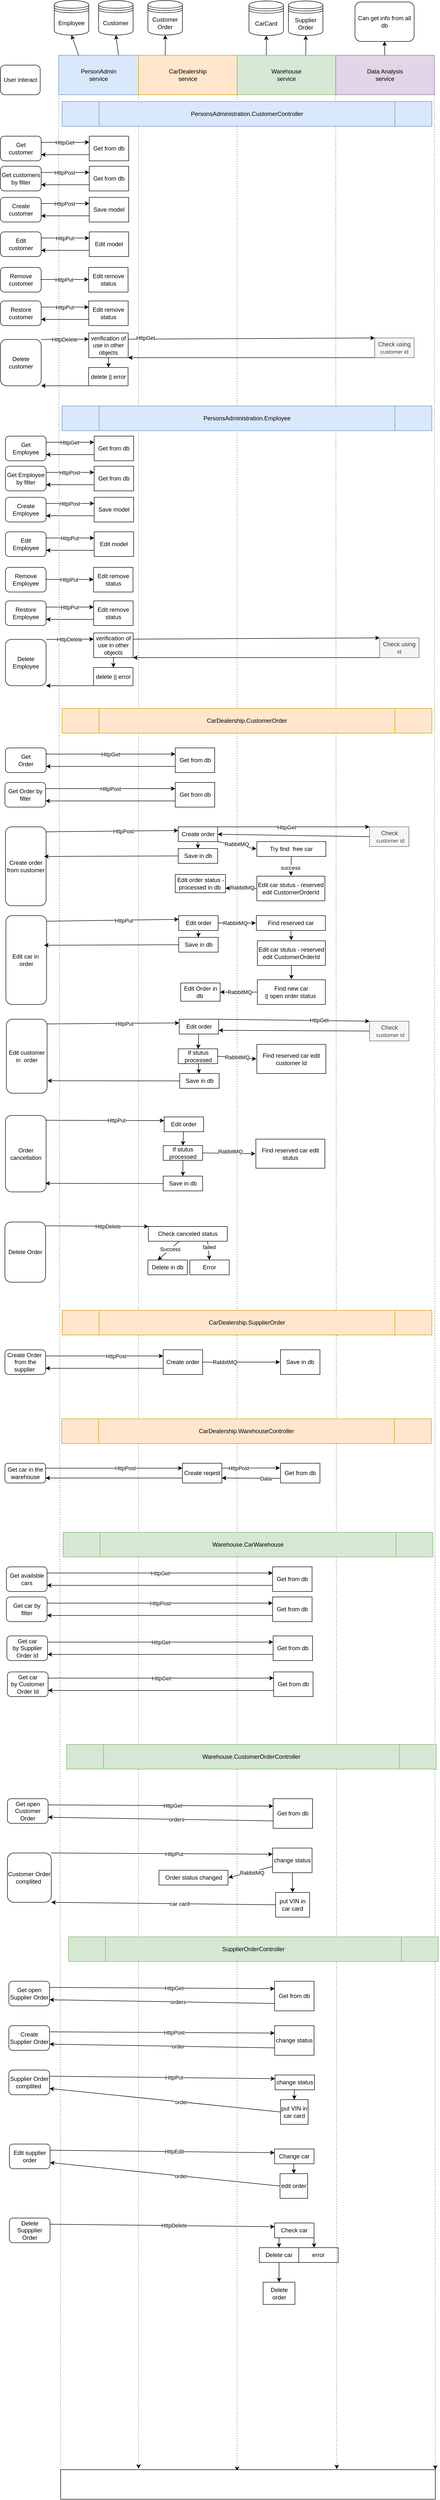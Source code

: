 <mxfile version="24.1.0" type="device">
  <diagram id="prtHgNgQTEPvFCAcTncT" name="Page-1">
    <mxGraphModel dx="1050" dy="621" grid="1" gridSize="10" guides="1" tooltips="1" connect="1" arrows="1" fold="1" page="1" pageScale="1" pageWidth="1169" pageHeight="827" background="none" math="0" shadow="0">
      <root>
        <mxCell id="0" />
        <mxCell id="1" parent="0" />
        <mxCell id="W9NlvztL43jSlYvni0Cj-11" style="rounded=0;orthogonalLoop=1;jettySize=auto;html=1;exitX=0.25;exitY=0;exitDx=0;exitDy=0;entryX=0.5;entryY=1;entryDx=0;entryDy=0;" parent="1" source="W9NlvztL43jSlYvni0Cj-1" target="W9NlvztL43jSlYvni0Cj-6" edge="1">
          <mxGeometry relative="1" as="geometry" />
        </mxCell>
        <mxCell id="W9NlvztL43jSlYvni0Cj-324" style="rounded=0;orthogonalLoop=1;jettySize=auto;html=1;exitX=1;exitY=1;exitDx=0;exitDy=0;dashed=1;dashPattern=1 4;entryX=0.208;entryY=-0.033;entryDx=0;entryDy=0;entryPerimeter=0;" parent="1" source="W9NlvztL43jSlYvni0Cj-1" target="W9NlvztL43jSlYvni0Cj-320" edge="1">
          <mxGeometry relative="1" as="geometry">
            <mxPoint x="380" y="5880" as="targetPoint" />
          </mxGeometry>
        </mxCell>
        <mxCell id="W9NlvztL43jSlYvni0Cj-325" style="rounded=0;orthogonalLoop=1;jettySize=auto;html=1;exitX=0.75;exitY=0;exitDx=0;exitDy=0;entryX=0.5;entryY=1;entryDx=0;entryDy=0;" parent="1" source="W9NlvztL43jSlYvni0Cj-1" target="W9NlvztL43jSlYvni0Cj-7" edge="1">
          <mxGeometry relative="1" as="geometry" />
        </mxCell>
        <mxCell id="W9NlvztL43jSlYvni0Cj-1" value="PersonAdmin &lt;br&gt;service" style="rounded=0;whiteSpace=wrap;html=1;movable=1;resizable=1;rotatable=1;deletable=1;editable=1;locked=0;connectable=1;fillColor=#dae8fc;strokeColor=#6c8ebf;" parent="1" vertex="1">
          <mxGeometry x="198" y="116" width="162" height="80" as="geometry" />
        </mxCell>
        <mxCell id="W9NlvztL43jSlYvni0Cj-13" style="edgeStyle=orthogonalEdgeStyle;rounded=0;orthogonalLoop=1;jettySize=auto;html=1;exitX=0.25;exitY=0;exitDx=0;exitDy=0;entryX=0.5;entryY=1;entryDx=0;entryDy=0;" parent="1" target="W9NlvztL43jSlYvni0Cj-8" edge="1">
          <mxGeometry relative="1" as="geometry">
            <mxPoint x="619" y="116" as="sourcePoint" />
          </mxGeometry>
        </mxCell>
        <mxCell id="W9NlvztL43jSlYvni0Cj-14" style="edgeStyle=orthogonalEdgeStyle;rounded=0;orthogonalLoop=1;jettySize=auto;html=1;entryX=0.5;entryY=1;entryDx=0;entryDy=0;exitX=0.75;exitY=0;exitDx=0;exitDy=0;" parent="1" target="W9NlvztL43jSlYvni0Cj-9" edge="1">
          <mxGeometry relative="1" as="geometry">
            <mxPoint x="699" y="116" as="sourcePoint" />
          </mxGeometry>
        </mxCell>
        <mxCell id="W9NlvztL43jSlYvni0Cj-3" value="CarDealership&lt;br&gt;service" style="rounded=0;whiteSpace=wrap;html=1;fillColor=#ffe6cc;strokeColor=#d79b00;" parent="1" vertex="1">
          <mxGeometry x="360" y="116" width="200" height="80" as="geometry" />
        </mxCell>
        <mxCell id="W9NlvztL43jSlYvni0Cj-15" style="edgeStyle=orthogonalEdgeStyle;rounded=0;orthogonalLoop=1;jettySize=auto;html=1;exitX=0.25;exitY=0;exitDx=0;exitDy=0;entryX=0.5;entryY=1;entryDx=0;entryDy=0;" parent="1" target="W9NlvztL43jSlYvni0Cj-10" edge="1">
          <mxGeometry relative="1" as="geometry">
            <mxPoint x="414" y="116" as="sourcePoint" />
          </mxGeometry>
        </mxCell>
        <mxCell id="W9NlvztL43jSlYvni0Cj-330" style="rounded=0;orthogonalLoop=1;jettySize=auto;html=1;exitX=0;exitY=1;exitDx=0;exitDy=0;dashed=1;dashPattern=1 4;entryX=0.471;entryY=0.043;entryDx=0;entryDy=0;entryPerimeter=0;" parent="1" source="W9NlvztL43jSlYvni0Cj-4" target="W9NlvztL43jSlYvni0Cj-320" edge="1">
          <mxGeometry relative="1" as="geometry">
            <mxPoint x="560" y="5820" as="targetPoint" />
          </mxGeometry>
        </mxCell>
        <mxCell id="W9NlvztL43jSlYvni0Cj-4" value="Warehouse&lt;br&gt;service" style="rounded=0;whiteSpace=wrap;html=1;fillColor=#d5e8d4;strokeColor=#82b366;" parent="1" vertex="1">
          <mxGeometry x="560" y="116" width="200" height="80" as="geometry" />
        </mxCell>
        <mxCell id="W9NlvztL43jSlYvni0Cj-6" value="Employee" style="shape=datastore;whiteSpace=wrap;html=1;movable=1;resizable=1;rotatable=1;deletable=1;editable=1;locked=0;connectable=1;" parent="1" vertex="1">
          <mxGeometry x="189" y="5" width="70" height="70" as="geometry" />
        </mxCell>
        <mxCell id="W9NlvztL43jSlYvni0Cj-7" value="Customer" style="shape=datastore;whiteSpace=wrap;html=1;movable=1;resizable=1;rotatable=1;deletable=1;editable=1;locked=0;connectable=1;" parent="1" vertex="1">
          <mxGeometry x="279" y="5" width="70" height="70" as="geometry" />
        </mxCell>
        <mxCell id="W9NlvztL43jSlYvni0Cj-8" value="CarCard" style="shape=datastore;whiteSpace=wrap;html=1;movable=1;resizable=1;rotatable=1;deletable=1;editable=1;locked=0;connectable=1;" parent="1" vertex="1">
          <mxGeometry x="584" y="6" width="70" height="70" as="geometry" />
        </mxCell>
        <mxCell id="W9NlvztL43jSlYvni0Cj-9" value="Supplier&lt;br&gt;Order" style="shape=datastore;whiteSpace=wrap;html=1;movable=1;resizable=1;rotatable=1;deletable=1;editable=1;locked=0;connectable=1;" parent="1" vertex="1">
          <mxGeometry x="664" y="6" width="70" height="70" as="geometry" />
        </mxCell>
        <mxCell id="W9NlvztL43jSlYvni0Cj-10" value="Customer Order" style="shape=datastore;whiteSpace=wrap;html=1;movable=1;resizable=1;rotatable=1;deletable=1;editable=1;locked=0;connectable=1;" parent="1" vertex="1">
          <mxGeometry x="379" y="5" width="70" height="70" as="geometry" />
        </mxCell>
        <mxCell id="W9NlvztL43jSlYvni0Cj-19" value="User interact" style="rounded=1;whiteSpace=wrap;html=1;" parent="1" vertex="1">
          <mxGeometry x="80" y="136" width="80.5" height="60" as="geometry" />
        </mxCell>
        <mxCell id="W9NlvztL43jSlYvni0Cj-24" value="Get car in the warehouse" style="whiteSpace=wrap;html=1;rounded=1;" parent="1" vertex="1">
          <mxGeometry x="89" y="2970" width="82.5" height="40" as="geometry" />
        </mxCell>
        <mxCell id="W9NlvztL43jSlYvni0Cj-33" value="" style="endArrow=classic;html=1;rounded=0;exitX=1;exitY=0.25;exitDx=0;exitDy=0;entryX=0;entryY=0.25;entryDx=0;entryDy=0;" parent="1" source="W9NlvztL43jSlYvni0Cj-24" target="W9NlvztL43jSlYvni0Cj-43" edge="1">
          <mxGeometry width="50" height="50" relative="1" as="geometry">
            <mxPoint x="178" y="3070" as="sourcePoint" />
            <mxPoint x="448" y="2980" as="targetPoint" />
          </mxGeometry>
        </mxCell>
        <mxCell id="W9NlvztL43jSlYvni0Cj-60" value="HttpPost" style="edgeLabel;html=1;align=center;verticalAlign=middle;resizable=0;points=[];" parent="W9NlvztL43jSlYvni0Cj-33" vertex="1" connectable="0">
          <mxGeometry x="0.013" y="-1" relative="1" as="geometry">
            <mxPoint x="21" y="-1" as="offset" />
          </mxGeometry>
        </mxCell>
        <mxCell id="W9NlvztL43jSlYvni0Cj-43" value="Create reqest" style="text;html=1;strokeColor=default;fillColor=none;align=center;verticalAlign=middle;whiteSpace=wrap;rounded=0;" parent="1" vertex="1">
          <mxGeometry x="449" y="2970" width="80" height="40" as="geometry" />
        </mxCell>
        <mxCell id="W9NlvztL43jSlYvni0Cj-46" value="" style="endArrow=classic;html=1;rounded=0;entryX=0;entryY=0.25;entryDx=0;entryDy=0;exitX=1;exitY=0.25;exitDx=0;exitDy=0;" parent="1" source="W9NlvztL43jSlYvni0Cj-43" target="W9NlvztL43jSlYvni0Cj-47" edge="1">
          <mxGeometry width="50" height="50" relative="1" as="geometry">
            <mxPoint x="698" y="3019.58" as="sourcePoint" />
            <mxPoint x="508" y="3031.33" as="targetPoint" />
          </mxGeometry>
        </mxCell>
        <mxCell id="W9NlvztL43jSlYvni0Cj-53" value="HttpPost" style="edgeLabel;html=1;align=center;verticalAlign=middle;resizable=0;points=[];" parent="W9NlvztL43jSlYvni0Cj-46" vertex="1" connectable="0">
          <mxGeometry x="-0.425" y="-1" relative="1" as="geometry">
            <mxPoint y="-1" as="offset" />
          </mxGeometry>
        </mxCell>
        <mxCell id="W9NlvztL43jSlYvni0Cj-47" value="Get from db" style="text;html=1;strokeColor=default;fillColor=none;align=center;verticalAlign=middle;whiteSpace=wrap;rounded=0;perimeterSpacing=1;" parent="1" vertex="1">
          <mxGeometry x="648" y="2970" width="80" height="40" as="geometry" />
        </mxCell>
        <mxCell id="W9NlvztL43jSlYvni0Cj-57" value="" style="endArrow=classic;html=1;rounded=0;exitX=0;exitY=0.75;exitDx=0;exitDy=0;entryX=1;entryY=0.75;entryDx=0;entryDy=0;" parent="1" source="W9NlvztL43jSlYvni0Cj-47" target="W9NlvztL43jSlYvni0Cj-43" edge="1">
          <mxGeometry width="50" height="50" relative="1" as="geometry">
            <mxPoint x="648.0" y="3010" as="sourcePoint" />
            <mxPoint x="617" y="3059.58" as="targetPoint" />
          </mxGeometry>
        </mxCell>
        <mxCell id="W9NlvztL43jSlYvni0Cj-59" value="Data" style="edgeLabel;html=1;align=center;verticalAlign=middle;resizable=0;points=[];" parent="W9NlvztL43jSlYvni0Cj-57" vertex="1" connectable="0">
          <mxGeometry x="-0.098" relative="1" as="geometry">
            <mxPoint x="24" as="offset" />
          </mxGeometry>
        </mxCell>
        <mxCell id="W9NlvztL43jSlYvni0Cj-89" value="" style="endArrow=classic;html=1;rounded=0;entryX=1;entryY=0.75;entryDx=0;entryDy=0;exitX=0;exitY=0.75;exitDx=0;exitDy=0;" parent="1" source="W9NlvztL43jSlYvni0Cj-43" target="W9NlvztL43jSlYvni0Cj-24" edge="1">
          <mxGeometry width="50" height="50" relative="1" as="geometry">
            <mxPoint x="448" y="3000" as="sourcePoint" />
            <mxPoint x="228" y="3050" as="targetPoint" />
          </mxGeometry>
        </mxCell>
        <mxCell id="W9NlvztL43jSlYvni0Cj-104" value="Create customer" style="whiteSpace=wrap;html=1;rounded=1;" parent="1" vertex="1">
          <mxGeometry x="80" y="404" width="82.5" height="50" as="geometry" />
        </mxCell>
        <mxCell id="W9NlvztL43jSlYvni0Cj-105" value="" style="endArrow=classic;html=1;rounded=0;exitX=1;exitY=0.25;exitDx=0;exitDy=0;entryX=0;entryY=0.25;entryDx=0;entryDy=0;" parent="1" source="W9NlvztL43jSlYvni0Cj-104" target="W9NlvztL43jSlYvni0Cj-107" edge="1">
          <mxGeometry width="50" height="50" relative="1" as="geometry">
            <mxPoint x="171.5" y="494" as="sourcePoint" />
            <mxPoint x="441.5" y="404" as="targetPoint" />
          </mxGeometry>
        </mxCell>
        <mxCell id="W9NlvztL43jSlYvni0Cj-106" value="HttpPost" style="edgeLabel;html=1;align=center;verticalAlign=middle;resizable=0;points=[];" parent="W9NlvztL43jSlYvni0Cj-105" vertex="1" connectable="0">
          <mxGeometry x="0.013" y="-1" relative="1" as="geometry">
            <mxPoint x="-2" y="-1" as="offset" />
          </mxGeometry>
        </mxCell>
        <mxCell id="W9NlvztL43jSlYvni0Cj-107" value="Save model" style="text;html=1;strokeColor=default;fillColor=none;align=center;verticalAlign=middle;whiteSpace=wrap;rounded=0;" parent="1" vertex="1">
          <mxGeometry x="260" y="404" width="80" height="50" as="geometry" />
        </mxCell>
        <mxCell id="W9NlvztL43jSlYvni0Cj-111" value="" style="endArrow=classic;html=1;rounded=0;entryX=1;entryY=0.75;entryDx=0;entryDy=0;exitX=0;exitY=0.75;exitDx=0;exitDy=0;" parent="1" source="W9NlvztL43jSlYvni0Cj-107" target="W9NlvztL43jSlYvni0Cj-104" edge="1">
          <mxGeometry width="50" height="50" relative="1" as="geometry">
            <mxPoint x="441.5" y="424" as="sourcePoint" />
            <mxPoint x="221.5" y="474" as="targetPoint" />
          </mxGeometry>
        </mxCell>
        <mxCell id="W9NlvztL43jSlYvni0Cj-129" value="Edit &lt;br&gt;customer" style="whiteSpace=wrap;html=1;rounded=1;" parent="1" vertex="1">
          <mxGeometry x="80" y="474" width="82.5" height="50" as="geometry" />
        </mxCell>
        <mxCell id="W9NlvztL43jSlYvni0Cj-130" value="" style="endArrow=classic;html=1;rounded=0;exitX=1;exitY=0.25;exitDx=0;exitDy=0;entryX=0;entryY=0.25;entryDx=0;entryDy=0;" parent="1" source="W9NlvztL43jSlYvni0Cj-129" target="W9NlvztL43jSlYvni0Cj-132" edge="1">
          <mxGeometry width="50" height="50" relative="1" as="geometry">
            <mxPoint x="171.5" y="564" as="sourcePoint" />
            <mxPoint x="441.5" y="474" as="targetPoint" />
          </mxGeometry>
        </mxCell>
        <mxCell id="W9NlvztL43jSlYvni0Cj-131" value="HttpPut" style="edgeLabel;html=1;align=center;verticalAlign=middle;resizable=0;points=[];" parent="W9NlvztL43jSlYvni0Cj-130" vertex="1" connectable="0">
          <mxGeometry x="0.013" y="-1" relative="1" as="geometry">
            <mxPoint x="-2" y="-1" as="offset" />
          </mxGeometry>
        </mxCell>
        <mxCell id="W9NlvztL43jSlYvni0Cj-132" value="Edit model" style="text;html=1;strokeColor=default;fillColor=none;align=center;verticalAlign=middle;whiteSpace=wrap;rounded=0;" parent="1" vertex="1">
          <mxGeometry x="260" y="474" width="80" height="50" as="geometry" />
        </mxCell>
        <mxCell id="W9NlvztL43jSlYvni0Cj-133" value="" style="endArrow=classic;html=1;rounded=0;entryX=1;entryY=0.75;entryDx=0;entryDy=0;exitX=0;exitY=0.75;exitDx=0;exitDy=0;" parent="1" source="W9NlvztL43jSlYvni0Cj-132" target="W9NlvztL43jSlYvni0Cj-129" edge="1">
          <mxGeometry width="50" height="50" relative="1" as="geometry">
            <mxPoint x="441.5" y="494" as="sourcePoint" />
            <mxPoint x="221.5" y="544" as="targetPoint" />
          </mxGeometry>
        </mxCell>
        <mxCell id="W9NlvztL43jSlYvni0Cj-134" value="Remove&lt;br&gt;customer" style="whiteSpace=wrap;html=1;rounded=1;" parent="1" vertex="1">
          <mxGeometry x="80" y="546" width="82.5" height="50" as="geometry" />
        </mxCell>
        <mxCell id="W9NlvztL43jSlYvni0Cj-135" value="" style="endArrow=classic;html=1;rounded=0;exitX=1;exitY=0.25;exitDx=0;exitDy=0;entryX=0;entryY=0.25;entryDx=0;entryDy=0;" parent="1" edge="1">
          <mxGeometry width="50" height="50" relative="1" as="geometry">
            <mxPoint x="161.25" y="570.5" as="sourcePoint" />
            <mxPoint x="258.75" y="570.5" as="targetPoint" />
          </mxGeometry>
        </mxCell>
        <mxCell id="W9NlvztL43jSlYvni0Cj-136" value="HttpPut" style="edgeLabel;html=1;align=center;verticalAlign=middle;resizable=0;points=[];" parent="W9NlvztL43jSlYvni0Cj-135" vertex="1" connectable="0">
          <mxGeometry x="0.013" y="-1" relative="1" as="geometry">
            <mxPoint x="-2" y="-1" as="offset" />
          </mxGeometry>
        </mxCell>
        <mxCell id="W9NlvztL43jSlYvni0Cj-137" value="Edit remove status" style="text;html=1;strokeColor=default;fillColor=none;align=center;verticalAlign=middle;whiteSpace=wrap;rounded=0;" parent="1" vertex="1">
          <mxGeometry x="258.75" y="546" width="80" height="50" as="geometry" />
        </mxCell>
        <mxCell id="W9NlvztL43jSlYvni0Cj-139" value="Restore&lt;br&gt;customer" style="whiteSpace=wrap;html=1;rounded=1;" parent="1" vertex="1">
          <mxGeometry x="80" y="614" width="82.5" height="50" as="geometry" />
        </mxCell>
        <mxCell id="W9NlvztL43jSlYvni0Cj-140" value="" style="endArrow=classic;html=1;rounded=0;exitX=1;exitY=0.25;exitDx=0;exitDy=0;entryX=0;entryY=0.25;entryDx=0;entryDy=0;" parent="1" source="W9NlvztL43jSlYvni0Cj-139" target="W9NlvztL43jSlYvni0Cj-142" edge="1">
          <mxGeometry width="50" height="50" relative="1" as="geometry">
            <mxPoint x="171.5" y="704" as="sourcePoint" />
            <mxPoint x="441.5" y="614" as="targetPoint" />
          </mxGeometry>
        </mxCell>
        <mxCell id="W9NlvztL43jSlYvni0Cj-141" value="HttpPut" style="edgeLabel;html=1;align=center;verticalAlign=middle;resizable=0;points=[];" parent="W9NlvztL43jSlYvni0Cj-140" vertex="1" connectable="0">
          <mxGeometry x="0.013" y="-1" relative="1" as="geometry">
            <mxPoint x="-2" y="-1" as="offset" />
          </mxGeometry>
        </mxCell>
        <mxCell id="W9NlvztL43jSlYvni0Cj-142" value="Edit remove status" style="text;html=1;strokeColor=default;fillColor=none;align=center;verticalAlign=middle;whiteSpace=wrap;rounded=0;" parent="1" vertex="1">
          <mxGeometry x="259" y="614" width="80" height="50" as="geometry" />
        </mxCell>
        <mxCell id="W9NlvztL43jSlYvni0Cj-143" value="" style="endArrow=classic;html=1;rounded=0;entryX=1;entryY=0.75;entryDx=0;entryDy=0;exitX=0;exitY=0.75;exitDx=0;exitDy=0;" parent="1" source="W9NlvztL43jSlYvni0Cj-142" target="W9NlvztL43jSlYvni0Cj-139" edge="1">
          <mxGeometry width="50" height="50" relative="1" as="geometry">
            <mxPoint x="441.5" y="634" as="sourcePoint" />
            <mxPoint x="221.5" y="684" as="targetPoint" />
          </mxGeometry>
        </mxCell>
        <mxCell id="W9NlvztL43jSlYvni0Cj-148" value="Delete&lt;br&gt;customer" style="whiteSpace=wrap;html=1;rounded=1;" parent="1" vertex="1">
          <mxGeometry x="80" y="692" width="82.5" height="94" as="geometry" />
        </mxCell>
        <mxCell id="W9NlvztL43jSlYvni0Cj-149" value="" style="endArrow=classic;html=1;rounded=0;entryX=0;entryY=0.25;entryDx=0;entryDy=0;exitX=1;exitY=0;exitDx=0;exitDy=0;" parent="1" source="W9NlvztL43jSlYvni0Cj-148" target="W9NlvztL43jSlYvni0Cj-151" edge="1">
          <mxGeometry width="50" height="50" relative="1" as="geometry">
            <mxPoint x="171.5" y="769" as="sourcePoint" />
            <mxPoint x="441.5" y="679" as="targetPoint" />
          </mxGeometry>
        </mxCell>
        <mxCell id="W9NlvztL43jSlYvni0Cj-150" value="HttpDelete" style="edgeLabel;html=1;align=center;verticalAlign=middle;resizable=0;points=[];" parent="W9NlvztL43jSlYvni0Cj-149" vertex="1" connectable="0">
          <mxGeometry x="0.013" y="-1" relative="1" as="geometry">
            <mxPoint x="-2" y="-1" as="offset" />
          </mxGeometry>
        </mxCell>
        <mxCell id="W9NlvztL43jSlYvni0Cj-154" style="rounded=0;orthogonalLoop=1;jettySize=auto;html=1;exitX=1;exitY=0.25;exitDx=0;exitDy=0;entryX=0;entryY=0;entryDx=0;entryDy=0;" parent="1" source="W9NlvztL43jSlYvni0Cj-151" target="W9NlvztL43jSlYvni0Cj-153" edge="1">
          <mxGeometry relative="1" as="geometry" />
        </mxCell>
        <mxCell id="W9NlvztL43jSlYvni0Cj-155" value="HttpGet" style="edgeLabel;html=1;align=center;verticalAlign=middle;resizable=0;points=[];" parent="W9NlvztL43jSlYvni0Cj-154" vertex="1" connectable="0">
          <mxGeometry x="0.031" y="1" relative="1" as="geometry">
            <mxPoint x="-223" as="offset" />
          </mxGeometry>
        </mxCell>
        <mxCell id="W9NlvztL43jSlYvni0Cj-186" style="edgeStyle=orthogonalEdgeStyle;rounded=0;orthogonalLoop=1;jettySize=auto;html=1;exitX=0.5;exitY=1;exitDx=0;exitDy=0;" parent="1" source="W9NlvztL43jSlYvni0Cj-151" target="W9NlvztL43jSlYvni0Cj-177" edge="1">
          <mxGeometry relative="1" as="geometry" />
        </mxCell>
        <mxCell id="W9NlvztL43jSlYvni0Cj-151" value="verification of use in other objects" style="text;html=1;strokeColor=default;fillColor=none;align=center;verticalAlign=middle;whiteSpace=wrap;rounded=0;" parent="1" vertex="1">
          <mxGeometry x="259" y="679" width="80" height="50" as="geometry" />
        </mxCell>
        <mxCell id="W9NlvztL43jSlYvni0Cj-176" style="rounded=0;orthogonalLoop=1;jettySize=auto;html=1;exitX=0;exitY=1;exitDx=0;exitDy=0;entryX=1;entryY=1;entryDx=0;entryDy=0;" parent="1" source="W9NlvztL43jSlYvni0Cj-153" target="W9NlvztL43jSlYvni0Cj-151" edge="1">
          <mxGeometry relative="1" as="geometry">
            <mxPoint x="340" y="769" as="targetPoint" />
          </mxGeometry>
        </mxCell>
        <mxCell id="W9NlvztL43jSlYvni0Cj-153" value="Check using&lt;br style=&quot;border-color: var(--border-color); font-size: 11px;&quot;&gt;&lt;span style=&quot;font-size: 11px; background-color: rgb(255, 255, 255);&quot;&gt;customer id&lt;/span&gt;" style="text;html=1;strokeColor=#666666;fillColor=#f5f5f5;align=center;verticalAlign=middle;whiteSpace=wrap;rounded=0;fontColor=#333333;" parent="1" vertex="1">
          <mxGeometry x="839" y="689" width="80" height="40" as="geometry" />
        </mxCell>
        <mxCell id="W9NlvztL43jSlYvni0Cj-158" style="rounded=0;orthogonalLoop=1;jettySize=auto;html=1;entryX=0.5;entryY=1;entryDx=0;entryDy=0;" parent="1" source="W9NlvztL43jSlYvni0Cj-157" target="W9NlvztL43jSlYvni0Cj-162" edge="1">
          <mxGeometry relative="1" as="geometry">
            <mxPoint x="859" y="76" as="targetPoint" />
          </mxGeometry>
        </mxCell>
        <mxCell id="W9NlvztL43jSlYvni0Cj-328" style="rounded=0;orthogonalLoop=1;jettySize=auto;html=1;exitX=0;exitY=1;exitDx=0;exitDy=0;dashed=1;dashPattern=1 4;entryX=0.737;entryY=-0.017;entryDx=0;entryDy=0;entryPerimeter=0;" parent="1" source="W9NlvztL43jSlYvni0Cj-157" target="W9NlvztL43jSlYvni0Cj-320" edge="1">
          <mxGeometry relative="1" as="geometry">
            <mxPoint x="760" y="5800" as="targetPoint" />
          </mxGeometry>
        </mxCell>
        <mxCell id="W9NlvztL43jSlYvni0Cj-329" style="rounded=0;orthogonalLoop=1;jettySize=auto;html=1;exitX=1;exitY=1;exitDx=0;exitDy=0;entryX=1;entryY=0;entryDx=0;entryDy=0;dashed=1;dashPattern=1 4;" parent="1" source="W9NlvztL43jSlYvni0Cj-157" target="W9NlvztL43jSlYvni0Cj-320" edge="1">
          <mxGeometry relative="1" as="geometry" />
        </mxCell>
        <mxCell id="W9NlvztL43jSlYvni0Cj-157" value="Data Analysis&lt;br&gt;service" style="rounded=0;whiteSpace=wrap;html=1;fillColor=#e1d5e7;strokeColor=#9673a6;" parent="1" vertex="1">
          <mxGeometry x="760" y="116" width="200" height="80" as="geometry" />
        </mxCell>
        <mxCell id="W9NlvztL43jSlYvni0Cj-162" value="Can get info from all db" style="rounded=1;whiteSpace=wrap;html=1;" parent="1" vertex="1">
          <mxGeometry x="799" y="8" width="120" height="80" as="geometry" />
        </mxCell>
        <mxCell id="W9NlvztL43jSlYvni0Cj-179" style="rounded=0;orthogonalLoop=1;jettySize=auto;html=1;exitX=0;exitY=1;exitDx=0;exitDy=0;entryX=1;entryY=1;entryDx=0;entryDy=0;" parent="1" source="W9NlvztL43jSlYvni0Cj-177" target="W9NlvztL43jSlYvni0Cj-148" edge="1">
          <mxGeometry relative="1" as="geometry" />
        </mxCell>
        <mxCell id="W9NlvztL43jSlYvni0Cj-177" value="delete || error" style="text;html=1;strokeColor=default;fillColor=none;align=center;verticalAlign=middle;whiteSpace=wrap;rounded=0;" parent="1" vertex="1">
          <mxGeometry x="258.75" y="749" width="80" height="37" as="geometry" />
        </mxCell>
        <mxCell id="W9NlvztL43jSlYvni0Cj-180" value="Get &lt;br&gt;customer" style="whiteSpace=wrap;html=1;rounded=1;" parent="1" vertex="1">
          <mxGeometry x="80" y="280" width="82.5" height="50" as="geometry" />
        </mxCell>
        <mxCell id="W9NlvztL43jSlYvni0Cj-181" value="" style="endArrow=classic;html=1;rounded=0;exitX=1;exitY=0.25;exitDx=0;exitDy=0;entryX=0;entryY=0.25;entryDx=0;entryDy=0;" parent="1" source="W9NlvztL43jSlYvni0Cj-180" target="W9NlvztL43jSlYvni0Cj-183" edge="1">
          <mxGeometry width="50" height="50" relative="1" as="geometry">
            <mxPoint x="171.5" y="370" as="sourcePoint" />
            <mxPoint x="441.5" y="280" as="targetPoint" />
          </mxGeometry>
        </mxCell>
        <mxCell id="W9NlvztL43jSlYvni0Cj-182" value="HttpGet" style="edgeLabel;html=1;align=center;verticalAlign=middle;resizable=0;points=[];" parent="W9NlvztL43jSlYvni0Cj-181" vertex="1" connectable="0">
          <mxGeometry x="0.013" y="-1" relative="1" as="geometry">
            <mxPoint x="-2" y="-1" as="offset" />
          </mxGeometry>
        </mxCell>
        <mxCell id="W9NlvztL43jSlYvni0Cj-183" value="Get from db" style="text;html=1;strokeColor=default;fillColor=none;align=center;verticalAlign=middle;whiteSpace=wrap;rounded=0;" parent="1" vertex="1">
          <mxGeometry x="260" y="280" width="80" height="50" as="geometry" />
        </mxCell>
        <mxCell id="W9NlvztL43jSlYvni0Cj-184" value="" style="endArrow=classic;html=1;rounded=0;entryX=1;entryY=0.75;entryDx=0;entryDy=0;exitX=0;exitY=0.75;exitDx=0;exitDy=0;" parent="1" source="W9NlvztL43jSlYvni0Cj-183" target="W9NlvztL43jSlYvni0Cj-180" edge="1">
          <mxGeometry width="50" height="50" relative="1" as="geometry">
            <mxPoint x="441.5" y="300" as="sourcePoint" />
            <mxPoint x="221.5" y="350" as="targetPoint" />
          </mxGeometry>
        </mxCell>
        <mxCell id="W9NlvztL43jSlYvni0Cj-187" value="Get customers by filter" style="whiteSpace=wrap;html=1;rounded=1;" parent="1" vertex="1">
          <mxGeometry x="80" y="341" width="82.5" height="50" as="geometry" />
        </mxCell>
        <mxCell id="W9NlvztL43jSlYvni0Cj-188" value="" style="endArrow=classic;html=1;rounded=0;exitX=1;exitY=0.25;exitDx=0;exitDy=0;entryX=0;entryY=0.25;entryDx=0;entryDy=0;" parent="1" source="W9NlvztL43jSlYvni0Cj-187" target="W9NlvztL43jSlYvni0Cj-190" edge="1">
          <mxGeometry width="50" height="50" relative="1" as="geometry">
            <mxPoint x="171.5" y="431" as="sourcePoint" />
            <mxPoint x="441.5" y="341" as="targetPoint" />
          </mxGeometry>
        </mxCell>
        <mxCell id="W9NlvztL43jSlYvni0Cj-189" value="HttpPost" style="edgeLabel;html=1;align=center;verticalAlign=middle;resizable=0;points=[];" parent="W9NlvztL43jSlYvni0Cj-188" vertex="1" connectable="0">
          <mxGeometry x="0.013" y="-1" relative="1" as="geometry">
            <mxPoint x="-2" y="-1" as="offset" />
          </mxGeometry>
        </mxCell>
        <mxCell id="W9NlvztL43jSlYvni0Cj-190" value="Get from db" style="text;html=1;strokeColor=default;fillColor=none;align=center;verticalAlign=middle;whiteSpace=wrap;rounded=0;" parent="1" vertex="1">
          <mxGeometry x="260" y="341" width="80" height="50" as="geometry" />
        </mxCell>
        <mxCell id="W9NlvztL43jSlYvni0Cj-191" value="" style="endArrow=classic;html=1;rounded=0;entryX=1;entryY=0.75;entryDx=0;entryDy=0;exitX=0;exitY=0.75;exitDx=0;exitDy=0;" parent="1" source="W9NlvztL43jSlYvni0Cj-190" target="W9NlvztL43jSlYvni0Cj-187" edge="1">
          <mxGeometry width="50" height="50" relative="1" as="geometry">
            <mxPoint x="441.5" y="361" as="sourcePoint" />
            <mxPoint x="221.5" y="411" as="targetPoint" />
          </mxGeometry>
        </mxCell>
        <mxCell id="W9NlvztL43jSlYvni0Cj-202" value="Create order from customer" style="whiteSpace=wrap;html=1;rounded=1;" parent="1" vertex="1">
          <mxGeometry x="90" y="1680" width="82.5" height="160" as="geometry" />
        </mxCell>
        <mxCell id="W9NlvztL43jSlYvni0Cj-203" value="" style="endArrow=classic;html=1;rounded=0;exitX=0.996;exitY=0.063;exitDx=0;exitDy=0;entryX=0;entryY=0.25;entryDx=0;entryDy=0;exitPerimeter=0;" parent="1" source="W9NlvztL43jSlYvni0Cj-202" target="W9NlvztL43jSlYvni0Cj-205" edge="1">
          <mxGeometry width="50" height="50" relative="1" as="geometry">
            <mxPoint x="169.5" y="1770" as="sourcePoint" />
            <mxPoint x="439.5" y="1680" as="targetPoint" />
          </mxGeometry>
        </mxCell>
        <mxCell id="W9NlvztL43jSlYvni0Cj-204" value="HttpPost" style="edgeLabel;html=1;align=center;verticalAlign=middle;resizable=0;points=[];" parent="W9NlvztL43jSlYvni0Cj-203" vertex="1" connectable="0">
          <mxGeometry x="0.013" y="-1" relative="1" as="geometry">
            <mxPoint x="21" y="-1" as="offset" />
          </mxGeometry>
        </mxCell>
        <mxCell id="W9NlvztL43jSlYvni0Cj-212" value="" style="rounded=0;orthogonalLoop=1;jettySize=auto;html=1;" parent="1" source="W9NlvztL43jSlYvni0Cj-205" target="W9NlvztL43jSlYvni0Cj-211" edge="1">
          <mxGeometry relative="1" as="geometry" />
        </mxCell>
        <mxCell id="W9NlvztL43jSlYvni0Cj-283" style="rounded=0;orthogonalLoop=1;jettySize=auto;html=1;exitX=1;exitY=0;exitDx=0;exitDy=0;entryX=0;entryY=0;entryDx=0;entryDy=0;" parent="1" source="W9NlvztL43jSlYvni0Cj-205" target="W9NlvztL43jSlYvni0Cj-282" edge="1">
          <mxGeometry relative="1" as="geometry" />
        </mxCell>
        <mxCell id="W9NlvztL43jSlYvni0Cj-284" value="HttpGet" style="edgeLabel;html=1;align=center;verticalAlign=middle;resizable=0;points=[];" parent="W9NlvztL43jSlYvni0Cj-283" vertex="1" connectable="0">
          <mxGeometry x="0.033" y="-1" relative="1" as="geometry">
            <mxPoint x="-20" as="offset" />
          </mxGeometry>
        </mxCell>
        <mxCell id="W9NlvztL43jSlYvni0Cj-205" value="Create order" style="text;html=1;strokeColor=default;fillColor=none;align=center;verticalAlign=middle;whiteSpace=wrap;rounded=0;" parent="1" vertex="1">
          <mxGeometry x="440.5" y="1680" width="80" height="30" as="geometry" />
        </mxCell>
        <mxCell id="W9NlvztL43jSlYvni0Cj-206" value="" style="endArrow=classic;html=1;rounded=0;entryX=0;entryY=0.5;entryDx=0;entryDy=0;exitX=1;exitY=1;exitDx=0;exitDy=0;" parent="1" source="W9NlvztL43jSlYvni0Cj-205" target="W9NlvztL43jSlYvni0Cj-208" edge="1">
          <mxGeometry width="50" height="50" relative="1" as="geometry">
            <mxPoint x="520.5" y="1703.5" as="sourcePoint" />
            <mxPoint x="638.5" y="1703.0" as="targetPoint" />
          </mxGeometry>
        </mxCell>
        <mxCell id="W9NlvztL43jSlYvni0Cj-207" value="RabbitMQ" style="edgeLabel;html=1;align=center;verticalAlign=middle;resizable=0;points=[];" parent="W9NlvztL43jSlYvni0Cj-206" vertex="1" connectable="0">
          <mxGeometry x="-0.425" y="-1" relative="1" as="geometry">
            <mxPoint x="16" y="-1" as="offset" />
          </mxGeometry>
        </mxCell>
        <mxCell id="W9NlvztL43jSlYvni0Cj-214" style="rounded=0;orthogonalLoop=1;jettySize=auto;html=1;entryX=0.5;entryY=0;entryDx=0;entryDy=0;exitX=0.5;exitY=1;exitDx=0;exitDy=0;" parent="1" source="W9NlvztL43jSlYvni0Cj-208" target="W9NlvztL43jSlYvni0Cj-210" edge="1">
          <mxGeometry relative="1" as="geometry">
            <mxPoint x="678" y="1730" as="sourcePoint" />
          </mxGeometry>
        </mxCell>
        <mxCell id="W9NlvztL43jSlYvni0Cj-217" value="success" style="edgeLabel;html=1;align=center;verticalAlign=middle;resizable=0;points=[];" parent="W9NlvztL43jSlYvni0Cj-214" vertex="1" connectable="0">
          <mxGeometry x="0.164" y="-2" relative="1" as="geometry">
            <mxPoint as="offset" />
          </mxGeometry>
        </mxCell>
        <mxCell id="W9NlvztL43jSlYvni0Cj-208" value="Try find&amp;nbsp; free car" style="text;html=1;strokeColor=default;fillColor=none;align=center;verticalAlign=middle;whiteSpace=wrap;rounded=0;perimeterSpacing=1;" parent="1" vertex="1">
          <mxGeometry x="600" y="1710" width="140" height="30" as="geometry" />
        </mxCell>
        <mxCell id="W9NlvztL43jSlYvni0Cj-209" value="" style="endArrow=classic;html=1;rounded=0;exitX=0;exitY=0.5;exitDx=0;exitDy=0;" parent="1" source="W9NlvztL43jSlYvni0Cj-211" edge="1">
          <mxGeometry width="50" height="50" relative="1" as="geometry">
            <mxPoint x="439.5" y="1700" as="sourcePoint" />
            <mxPoint x="168.5" y="1740" as="targetPoint" />
          </mxGeometry>
        </mxCell>
        <mxCell id="W9NlvztL43jSlYvni0Cj-210" value="Edit car stutus - reserved&lt;br&gt;edit CustomerOrderId" style="text;html=1;strokeColor=default;fillColor=none;align=center;verticalAlign=middle;whiteSpace=wrap;rounded=0;perimeterSpacing=1;" parent="1" vertex="1">
          <mxGeometry x="600" y="1780" width="138" height="50" as="geometry" />
        </mxCell>
        <mxCell id="W9NlvztL43jSlYvni0Cj-211" value="Save in db" style="text;html=1;strokeColor=default;fillColor=none;align=center;verticalAlign=middle;whiteSpace=wrap;rounded=0;" parent="1" vertex="1">
          <mxGeometry x="440.5" y="1724" width="80" height="30" as="geometry" />
        </mxCell>
        <mxCell id="W9NlvztL43jSlYvni0Cj-218" value="" style="endArrow=classic;html=1;rounded=0;exitX=0;exitY=0.5;exitDx=0;exitDy=0;entryX=1;entryY=0.75;entryDx=0;entryDy=0;" parent="1" source="W9NlvztL43jSlYvni0Cj-210" target="W9NlvztL43jSlYvni0Cj-220" edge="1">
          <mxGeometry width="50" height="50" relative="1" as="geometry">
            <mxPoint x="488.5" y="1810" as="sourcePoint" />
            <mxPoint x="358.5" y="1790" as="targetPoint" />
          </mxGeometry>
        </mxCell>
        <mxCell id="W9NlvztL43jSlYvni0Cj-219" value="RabbitMQ" style="edgeLabel;html=1;align=center;verticalAlign=middle;resizable=0;points=[];" parent="W9NlvztL43jSlYvni0Cj-218" vertex="1" connectable="0">
          <mxGeometry x="-0.425" y="-1" relative="1" as="geometry">
            <mxPoint x="-11" y="-1" as="offset" />
          </mxGeometry>
        </mxCell>
        <mxCell id="W9NlvztL43jSlYvni0Cj-220" value="Edit order status - processed in db&amp;nbsp;" style="text;html=1;strokeColor=default;fillColor=none;align=center;verticalAlign=middle;whiteSpace=wrap;rounded=0;" parent="1" vertex="1">
          <mxGeometry x="434.5" y="1776.5" width="102" height="37" as="geometry" />
        </mxCell>
        <mxCell id="W9NlvztL43jSlYvni0Cj-221" value="Edit car in&amp;nbsp; order" style="whiteSpace=wrap;html=1;rounded=1;" parent="1" vertex="1">
          <mxGeometry x="91" y="1860" width="82.5" height="180" as="geometry" />
        </mxCell>
        <mxCell id="W9NlvztL43jSlYvni0Cj-222" value="" style="endArrow=classic;html=1;rounded=0;exitX=0.996;exitY=0.063;exitDx=0;exitDy=0;entryX=0;entryY=0.25;entryDx=0;entryDy=0;exitPerimeter=0;" parent="1" source="W9NlvztL43jSlYvni0Cj-221" target="W9NlvztL43jSlYvni0Cj-225" edge="1">
          <mxGeometry width="50" height="50" relative="1" as="geometry">
            <mxPoint x="170.5" y="1950" as="sourcePoint" />
            <mxPoint x="440.5" y="1860" as="targetPoint" />
          </mxGeometry>
        </mxCell>
        <mxCell id="W9NlvztL43jSlYvni0Cj-223" value="HttpPut" style="edgeLabel;html=1;align=center;verticalAlign=middle;resizable=0;points=[];" parent="W9NlvztL43jSlYvni0Cj-222" vertex="1" connectable="0">
          <mxGeometry x="0.013" y="-1" relative="1" as="geometry">
            <mxPoint x="21" y="-1" as="offset" />
          </mxGeometry>
        </mxCell>
        <mxCell id="W9NlvztL43jSlYvni0Cj-224" value="" style="rounded=0;orthogonalLoop=1;jettySize=auto;html=1;" parent="1" source="W9NlvztL43jSlYvni0Cj-225" target="W9NlvztL43jSlYvni0Cj-233" edge="1">
          <mxGeometry relative="1" as="geometry" />
        </mxCell>
        <mxCell id="W9NlvztL43jSlYvni0Cj-225" value="Edit order" style="text;html=1;strokeColor=default;fillColor=none;align=center;verticalAlign=middle;whiteSpace=wrap;rounded=0;" parent="1" vertex="1">
          <mxGeometry x="441.5" y="1860" width="80" height="30" as="geometry" />
        </mxCell>
        <mxCell id="W9NlvztL43jSlYvni0Cj-226" value="" style="endArrow=classic;html=1;rounded=0;entryX=0;entryY=0.5;entryDx=0;entryDy=0;exitX=1;exitY=0.5;exitDx=0;exitDy=0;" parent="1" source="W9NlvztL43jSlYvni0Cj-225" target="W9NlvztL43jSlYvni0Cj-230" edge="1">
          <mxGeometry width="50" height="50" relative="1" as="geometry">
            <mxPoint x="521.5" y="1883.5" as="sourcePoint" />
            <mxPoint x="639.5" y="1883" as="targetPoint" />
          </mxGeometry>
        </mxCell>
        <mxCell id="W9NlvztL43jSlYvni0Cj-227" value="RabbitMQ" style="edgeLabel;html=1;align=center;verticalAlign=middle;resizable=0;points=[];" parent="W9NlvztL43jSlYvni0Cj-226" vertex="1" connectable="0">
          <mxGeometry x="-0.425" y="-1" relative="1" as="geometry">
            <mxPoint x="12" y="-1" as="offset" />
          </mxGeometry>
        </mxCell>
        <mxCell id="W9NlvztL43jSlYvni0Cj-228" style="rounded=0;orthogonalLoop=1;jettySize=auto;html=1;entryX=0.5;entryY=0;entryDx=0;entryDy=0;exitX=0.5;exitY=1;exitDx=0;exitDy=0;" parent="1" source="W9NlvztL43jSlYvni0Cj-230" target="W9NlvztL43jSlYvni0Cj-232" edge="1">
          <mxGeometry relative="1" as="geometry">
            <mxPoint x="679" y="1910" as="sourcePoint" />
          </mxGeometry>
        </mxCell>
        <mxCell id="W9NlvztL43jSlYvni0Cj-230" value="Find reserved car" style="text;html=1;strokeColor=default;fillColor=none;align=center;verticalAlign=middle;whiteSpace=wrap;rounded=0;perimeterSpacing=1;" parent="1" vertex="1">
          <mxGeometry x="599" y="1860" width="140" height="30" as="geometry" />
        </mxCell>
        <mxCell id="W9NlvztL43jSlYvni0Cj-231" value="" style="endArrow=classic;html=1;rounded=0;exitX=0;exitY=0.5;exitDx=0;exitDy=0;" parent="1" source="W9NlvztL43jSlYvni0Cj-233" edge="1">
          <mxGeometry width="50" height="50" relative="1" as="geometry">
            <mxPoint x="440.5" y="1880" as="sourcePoint" />
            <mxPoint x="168.5" y="1920" as="targetPoint" />
          </mxGeometry>
        </mxCell>
        <mxCell id="W9NlvztL43jSlYvni0Cj-239" value="" style="edgeStyle=orthogonalEdgeStyle;rounded=0;orthogonalLoop=1;jettySize=auto;html=1;" parent="1" source="W9NlvztL43jSlYvni0Cj-232" target="W9NlvztL43jSlYvni0Cj-238" edge="1">
          <mxGeometry relative="1" as="geometry" />
        </mxCell>
        <mxCell id="W9NlvztL43jSlYvni0Cj-232" value="Edit car stutus - reserved&lt;br&gt;edit CustomerOrderId" style="text;html=1;strokeColor=default;fillColor=none;align=center;verticalAlign=middle;whiteSpace=wrap;rounded=0;perimeterSpacing=1;" parent="1" vertex="1">
          <mxGeometry x="601" y="1911" width="138" height="50" as="geometry" />
        </mxCell>
        <mxCell id="W9NlvztL43jSlYvni0Cj-233" value="Save in db" style="text;html=1;strokeColor=default;fillColor=none;align=center;verticalAlign=middle;whiteSpace=wrap;rounded=0;" parent="1" vertex="1">
          <mxGeometry x="441.5" y="1904" width="80" height="30" as="geometry" />
        </mxCell>
        <mxCell id="W9NlvztL43jSlYvni0Cj-234" value="" style="endArrow=classic;html=1;rounded=0;entryX=1;entryY=0.5;entryDx=0;entryDy=0;exitX=0;exitY=0.5;exitDx=0;exitDy=0;" parent="1" source="W9NlvztL43jSlYvni0Cj-238" target="W9NlvztL43jSlYvni0Cj-236" edge="1">
          <mxGeometry width="50" height="50" relative="1" as="geometry">
            <mxPoint x="548.5" y="2050" as="sourcePoint" />
            <mxPoint x="359.5" y="1970" as="targetPoint" />
          </mxGeometry>
        </mxCell>
        <mxCell id="W9NlvztL43jSlYvni0Cj-235" value="RabbitMQ" style="edgeLabel;html=1;align=center;verticalAlign=middle;resizable=0;points=[];" parent="W9NlvztL43jSlYvni0Cj-234" vertex="1" connectable="0">
          <mxGeometry x="-0.425" y="-1" relative="1" as="geometry">
            <mxPoint x="-14" y="1" as="offset" />
          </mxGeometry>
        </mxCell>
        <mxCell id="W9NlvztL43jSlYvni0Cj-236" value="Edit Order in db&amp;nbsp;" style="text;html=1;strokeColor=default;fillColor=none;align=center;verticalAlign=middle;whiteSpace=wrap;rounded=0;" parent="1" vertex="1">
          <mxGeometry x="445.5" y="1996.5" width="80" height="37" as="geometry" />
        </mxCell>
        <mxCell id="W9NlvztL43jSlYvni0Cj-238" value="Find new car &lt;br&gt;|| open order status&amp;nbsp;" style="text;html=1;strokeColor=default;fillColor=none;align=center;verticalAlign=middle;whiteSpace=wrap;rounded=0;perimeterSpacing=1;" parent="1" vertex="1">
          <mxGeometry x="601" y="1990" width="138" height="50" as="geometry" />
        </mxCell>
        <mxCell id="W9NlvztL43jSlYvni0Cj-240" value="Delete Order" style="whiteSpace=wrap;html=1;rounded=1;" parent="1" vertex="1">
          <mxGeometry x="89" y="2481" width="82.5" height="122" as="geometry" />
        </mxCell>
        <mxCell id="W9NlvztL43jSlYvni0Cj-241" value="" style="endArrow=classic;html=1;rounded=0;exitX=0.996;exitY=0.063;exitDx=0;exitDy=0;exitPerimeter=0;entryX=0;entryY=0;entryDx=0;entryDy=0;" parent="1" source="W9NlvztL43jSlYvni0Cj-240" target="W9NlvztL43jSlYvni0Cj-259" edge="1">
          <mxGeometry width="50" height="50" relative="1" as="geometry">
            <mxPoint x="171.5" y="2568" as="sourcePoint" />
            <mxPoint x="390" y="2480" as="targetPoint" />
          </mxGeometry>
        </mxCell>
        <mxCell id="W9NlvztL43jSlYvni0Cj-242" value="HttpDelete" style="edgeLabel;html=1;align=center;verticalAlign=middle;resizable=0;points=[];" parent="W9NlvztL43jSlYvni0Cj-241" vertex="1" connectable="0">
          <mxGeometry x="0.013" y="-1" relative="1" as="geometry">
            <mxPoint x="21" y="-1" as="offset" />
          </mxGeometry>
        </mxCell>
        <mxCell id="W9NlvztL43jSlYvni0Cj-252" value="Delete in db" style="text;html=1;strokeColor=default;fillColor=none;align=center;verticalAlign=middle;whiteSpace=wrap;rounded=0;" parent="1" vertex="1">
          <mxGeometry x="379" y="2558" width="80" height="30" as="geometry" />
        </mxCell>
        <mxCell id="W9NlvztL43jSlYvni0Cj-260" style="rounded=0;orthogonalLoop=1;jettySize=auto;html=1;entryX=0.25;entryY=0;entryDx=0;entryDy=0;" parent="1" source="W9NlvztL43jSlYvni0Cj-259" target="W9NlvztL43jSlYvni0Cj-252" edge="1">
          <mxGeometry relative="1" as="geometry" />
        </mxCell>
        <mxCell id="W9NlvztL43jSlYvni0Cj-261" value="Success" style="edgeLabel;html=1;align=center;verticalAlign=middle;resizable=0;points=[];" parent="W9NlvztL43jSlYvni0Cj-260" vertex="1" connectable="0">
          <mxGeometry x="-0.151" y="-1" relative="1" as="geometry">
            <mxPoint as="offset" />
          </mxGeometry>
        </mxCell>
        <mxCell id="W9NlvztL43jSlYvni0Cj-263" style="rounded=0;orthogonalLoop=1;jettySize=auto;html=1;exitX=0.75;exitY=1;exitDx=0;exitDy=0;entryX=0.5;entryY=0;entryDx=0;entryDy=0;" parent="1" source="W9NlvztL43jSlYvni0Cj-259" target="W9NlvztL43jSlYvni0Cj-262" edge="1">
          <mxGeometry relative="1" as="geometry" />
        </mxCell>
        <mxCell id="W9NlvztL43jSlYvni0Cj-264" value="failed" style="edgeLabel;html=1;align=center;verticalAlign=middle;resizable=0;points=[];" parent="W9NlvztL43jSlYvni0Cj-263" vertex="1" connectable="0">
          <mxGeometry x="-0.368" y="2" relative="1" as="geometry">
            <mxPoint as="offset" />
          </mxGeometry>
        </mxCell>
        <mxCell id="W9NlvztL43jSlYvni0Cj-259" value="Check canceled status" style="text;html=1;strokeColor=default;fillColor=none;align=center;verticalAlign=middle;whiteSpace=wrap;rounded=0;" parent="1" vertex="1">
          <mxGeometry x="380" y="2490" width="160" height="30" as="geometry" />
        </mxCell>
        <mxCell id="W9NlvztL43jSlYvni0Cj-262" value="Error" style="text;html=1;strokeColor=default;fillColor=none;align=center;verticalAlign=middle;whiteSpace=wrap;rounded=0;" parent="1" vertex="1">
          <mxGeometry x="464" y="2558" width="80" height="30" as="geometry" />
        </mxCell>
        <mxCell id="W9NlvztL43jSlYvni0Cj-265" value="Order cancellation" style="whiteSpace=wrap;html=1;rounded=1;" parent="1" vertex="1">
          <mxGeometry x="90" y="2265" width="82.5" height="155" as="geometry" />
        </mxCell>
        <mxCell id="W9NlvztL43jSlYvni0Cj-266" value="" style="endArrow=classic;html=1;rounded=0;exitX=0.996;exitY=0.063;exitDx=0;exitDy=0;entryX=0;entryY=0.25;entryDx=0;entryDy=0;exitPerimeter=0;" parent="1" source="W9NlvztL43jSlYvni0Cj-265" target="W9NlvztL43jSlYvni0Cj-269" edge="1">
          <mxGeometry width="50" height="50" relative="1" as="geometry">
            <mxPoint x="169.5" y="2355" as="sourcePoint" />
            <mxPoint x="439.5" y="2265" as="targetPoint" />
          </mxGeometry>
        </mxCell>
        <mxCell id="W9NlvztL43jSlYvni0Cj-267" value="HttpPut" style="edgeLabel;html=1;align=center;verticalAlign=middle;resizable=0;points=[];" parent="W9NlvztL43jSlYvni0Cj-266" vertex="1" connectable="0">
          <mxGeometry x="0.013" y="-1" relative="1" as="geometry">
            <mxPoint x="21" y="-1" as="offset" />
          </mxGeometry>
        </mxCell>
        <mxCell id="W9NlvztL43jSlYvni0Cj-315" style="rounded=0;orthogonalLoop=1;jettySize=auto;html=1;entryX=0.5;entryY=0;entryDx=0;entryDy=0;" parent="1" source="W9NlvztL43jSlYvni0Cj-269" target="W9NlvztL43jSlYvni0Cj-314" edge="1">
          <mxGeometry relative="1" as="geometry" />
        </mxCell>
        <mxCell id="W9NlvztL43jSlYvni0Cj-269" value="Edit order" style="text;html=1;strokeColor=default;fillColor=none;align=center;verticalAlign=middle;whiteSpace=wrap;rounded=0;" parent="1" vertex="1">
          <mxGeometry x="412" y="2268" width="80" height="30" as="geometry" />
        </mxCell>
        <mxCell id="W9NlvztL43jSlYvni0Cj-274" value="" style="endArrow=classic;html=1;rounded=0;exitX=0;exitY=0.5;exitDx=0;exitDy=0;entryX=0.982;entryY=0.888;entryDx=0;entryDy=0;entryPerimeter=0;" parent="1" source="W9NlvztL43jSlYvni0Cj-277" target="W9NlvztL43jSlYvni0Cj-265" edge="1">
          <mxGeometry width="50" height="50" relative="1" as="geometry">
            <mxPoint x="439.5" y="2285" as="sourcePoint" />
            <mxPoint x="167.5" y="2325" as="targetPoint" />
          </mxGeometry>
        </mxCell>
        <mxCell id="W9NlvztL43jSlYvni0Cj-277" value="Save in db" style="text;html=1;strokeColor=default;fillColor=none;align=center;verticalAlign=middle;whiteSpace=wrap;rounded=0;" parent="1" vertex="1">
          <mxGeometry x="410" y="2388" width="80" height="30" as="geometry" />
        </mxCell>
        <mxCell id="W9NlvztL43jSlYvni0Cj-285" style="rounded=0;orthogonalLoop=1;jettySize=auto;html=1;entryX=1;entryY=0.5;entryDx=0;entryDy=0;exitX=0;exitY=0.5;exitDx=0;exitDy=0;" parent="1" source="W9NlvztL43jSlYvni0Cj-282" target="W9NlvztL43jSlYvni0Cj-205" edge="1">
          <mxGeometry relative="1" as="geometry">
            <mxPoint x="828.5" y="1690" as="sourcePoint" />
          </mxGeometry>
        </mxCell>
        <mxCell id="W9NlvztL43jSlYvni0Cj-282" value="Check&lt;br&gt;&amp;nbsp;&lt;span style=&quot;font-size: 11px; background-color: rgb(255, 255, 255);&quot;&gt;customer id&lt;/span&gt;" style="text;html=1;strokeColor=#666666;fillColor=#f5f5f5;align=center;verticalAlign=middle;whiteSpace=wrap;rounded=0;fontColor=#333333;" parent="1" vertex="1">
          <mxGeometry x="828.5" y="1680" width="80" height="40" as="geometry" />
        </mxCell>
        <mxCell id="W9NlvztL43jSlYvni0Cj-286" value="Edit customer in&amp;nbsp; order" style="whiteSpace=wrap;html=1;rounded=1;" parent="1" vertex="1">
          <mxGeometry x="92" y="2070" width="82.5" height="150" as="geometry" />
        </mxCell>
        <mxCell id="W9NlvztL43jSlYvni0Cj-287" value="" style="endArrow=classic;html=1;rounded=0;exitX=0.996;exitY=0.063;exitDx=0;exitDy=0;entryX=0;entryY=0.25;entryDx=0;entryDy=0;exitPerimeter=0;" parent="1" source="W9NlvztL43jSlYvni0Cj-286" target="W9NlvztL43jSlYvni0Cj-290" edge="1">
          <mxGeometry width="50" height="50" relative="1" as="geometry">
            <mxPoint x="171.5" y="2160" as="sourcePoint" />
            <mxPoint x="441.5" y="2070" as="targetPoint" />
          </mxGeometry>
        </mxCell>
        <mxCell id="W9NlvztL43jSlYvni0Cj-288" value="HttpPut" style="edgeLabel;html=1;align=center;verticalAlign=middle;resizable=0;points=[];" parent="W9NlvztL43jSlYvni0Cj-287" vertex="1" connectable="0">
          <mxGeometry x="0.013" y="-1" relative="1" as="geometry">
            <mxPoint x="21" y="-1" as="offset" />
          </mxGeometry>
        </mxCell>
        <mxCell id="W9NlvztL43jSlYvni0Cj-304" style="rounded=0;orthogonalLoop=1;jettySize=auto;html=1;exitX=1;exitY=0;exitDx=0;exitDy=0;entryX=0;entryY=0;entryDx=0;entryDy=0;" parent="1" source="W9NlvztL43jSlYvni0Cj-290" target="W9NlvztL43jSlYvni0Cj-303" edge="1">
          <mxGeometry relative="1" as="geometry" />
        </mxCell>
        <mxCell id="W9NlvztL43jSlYvni0Cj-306" value="HttpGet" style="edgeLabel;html=1;align=center;verticalAlign=middle;resizable=0;points=[];" parent="W9NlvztL43jSlYvni0Cj-304" vertex="1" connectable="0">
          <mxGeometry x="0.326" y="1" relative="1" as="geometry">
            <mxPoint as="offset" />
          </mxGeometry>
        </mxCell>
        <mxCell id="W9NlvztL43jSlYvni0Cj-308" value="" style="rounded=0;orthogonalLoop=1;jettySize=auto;html=1;" parent="1" source="W9NlvztL43jSlYvni0Cj-290" target="W9NlvztL43jSlYvni0Cj-307" edge="1">
          <mxGeometry relative="1" as="geometry" />
        </mxCell>
        <mxCell id="W9NlvztL43jSlYvni0Cj-290" value="Edit order" style="text;html=1;strokeColor=default;fillColor=none;align=center;verticalAlign=middle;whiteSpace=wrap;rounded=0;" parent="1" vertex="1">
          <mxGeometry x="442.5" y="2070" width="80" height="30" as="geometry" />
        </mxCell>
        <mxCell id="W9NlvztL43jSlYvni0Cj-291" value="" style="endArrow=classic;html=1;rounded=0;entryX=0;entryY=0.5;entryDx=0;entryDy=0;exitX=1;exitY=0.5;exitDx=0;exitDy=0;" parent="1" source="W9NlvztL43jSlYvni0Cj-307" target="W9NlvztL43jSlYvni0Cj-294" edge="1">
          <mxGeometry width="50" height="50" relative="1" as="geometry">
            <mxPoint x="522.5" y="2093.5" as="sourcePoint" />
            <mxPoint x="640.5" y="2093" as="targetPoint" />
          </mxGeometry>
        </mxCell>
        <mxCell id="W9NlvztL43jSlYvni0Cj-292" value="RabbitMQ" style="edgeLabel;html=1;align=center;verticalAlign=middle;resizable=0;points=[];" parent="W9NlvztL43jSlYvni0Cj-291" vertex="1" connectable="0">
          <mxGeometry x="-0.425" y="-1" relative="1" as="geometry">
            <mxPoint x="17" y="-1" as="offset" />
          </mxGeometry>
        </mxCell>
        <mxCell id="W9NlvztL43jSlYvni0Cj-294" value="Find reserved car edit customer Id" style="text;html=1;strokeColor=default;fillColor=none;align=center;verticalAlign=middle;whiteSpace=wrap;rounded=0;perimeterSpacing=1;" parent="1" vertex="1">
          <mxGeometry x="600" y="2121" width="140" height="59" as="geometry" />
        </mxCell>
        <mxCell id="W9NlvztL43jSlYvni0Cj-295" value="" style="endArrow=classic;html=1;rounded=0;exitX=0;exitY=0.5;exitDx=0;exitDy=0;entryX=1.009;entryY=0.831;entryDx=0;entryDy=0;entryPerimeter=0;" parent="1" source="W9NlvztL43jSlYvni0Cj-298" target="W9NlvztL43jSlYvni0Cj-286" edge="1">
          <mxGeometry width="50" height="50" relative="1" as="geometry">
            <mxPoint x="441.5" y="2090" as="sourcePoint" />
            <mxPoint x="169.5" y="2130" as="targetPoint" />
          </mxGeometry>
        </mxCell>
        <mxCell id="W9NlvztL43jSlYvni0Cj-298" value="Save in db" style="text;html=1;strokeColor=default;fillColor=none;align=center;verticalAlign=middle;whiteSpace=wrap;rounded=0;" parent="1" vertex="1">
          <mxGeometry x="443.5" y="2180" width="80" height="30" as="geometry" />
        </mxCell>
        <mxCell id="W9NlvztL43jSlYvni0Cj-305" style="rounded=0;orthogonalLoop=1;jettySize=auto;html=1;entryX=1;entryY=0.75;entryDx=0;entryDy=0;" parent="1" source="W9NlvztL43jSlYvni0Cj-303" target="W9NlvztL43jSlYvni0Cj-290" edge="1">
          <mxGeometry relative="1" as="geometry" />
        </mxCell>
        <mxCell id="W9NlvztL43jSlYvni0Cj-303" value="Check&lt;br&gt;&amp;nbsp;&lt;span style=&quot;font-size: 11px; background-color: rgb(255, 255, 255);&quot;&gt;customer id&lt;/span&gt;" style="text;html=1;strokeColor=#666666;fillColor=#f5f5f5;align=center;verticalAlign=middle;whiteSpace=wrap;rounded=0;fontColor=#333333;" parent="1" vertex="1">
          <mxGeometry x="828.5" y="2074" width="80" height="40" as="geometry" />
        </mxCell>
        <mxCell id="W9NlvztL43jSlYvni0Cj-309" value="" style="rounded=0;orthogonalLoop=1;jettySize=auto;html=1;" parent="1" source="W9NlvztL43jSlYvni0Cj-307" target="W9NlvztL43jSlYvni0Cj-298" edge="1">
          <mxGeometry relative="1" as="geometry" />
        </mxCell>
        <mxCell id="W9NlvztL43jSlYvni0Cj-307" value="If stutus processed" style="text;html=1;strokeColor=default;fillColor=none;align=center;verticalAlign=middle;whiteSpace=wrap;rounded=0;" parent="1" vertex="1">
          <mxGeometry x="440.5" y="2130" width="80" height="30" as="geometry" />
        </mxCell>
        <mxCell id="W9NlvztL43jSlYvni0Cj-310" value="" style="endArrow=classic;html=1;rounded=0;entryX=0;entryY=0.5;entryDx=0;entryDy=0;exitX=1;exitY=0.5;exitDx=0;exitDy=0;" parent="1" source="W9NlvztL43jSlYvni0Cj-314" target="W9NlvztL43jSlYvni0Cj-312" edge="1">
          <mxGeometry width="50" height="50" relative="1" as="geometry">
            <mxPoint x="526.5" y="2267.5" as="sourcePoint" />
            <mxPoint x="644.5" y="2267" as="targetPoint" />
          </mxGeometry>
        </mxCell>
        <mxCell id="W9NlvztL43jSlYvni0Cj-311" value="RabbitMQ" style="edgeLabel;html=1;align=center;verticalAlign=middle;resizable=0;points=[];" parent="W9NlvztL43jSlYvni0Cj-310" vertex="1" connectable="0">
          <mxGeometry x="-0.425" y="-1" relative="1" as="geometry">
            <mxPoint x="25" y="-5" as="offset" />
          </mxGeometry>
        </mxCell>
        <mxCell id="W9NlvztL43jSlYvni0Cj-312" value="Find reserved car edit stutus" style="text;html=1;strokeColor=default;fillColor=none;align=center;verticalAlign=middle;whiteSpace=wrap;rounded=0;perimeterSpacing=1;" parent="1" vertex="1">
          <mxGeometry x="598" y="2313" width="140" height="59" as="geometry" />
        </mxCell>
        <mxCell id="W9NlvztL43jSlYvni0Cj-316" style="rounded=0;orthogonalLoop=1;jettySize=auto;html=1;exitX=0.5;exitY=1;exitDx=0;exitDy=0;" parent="1" source="W9NlvztL43jSlYvni0Cj-314" target="W9NlvztL43jSlYvni0Cj-277" edge="1">
          <mxGeometry relative="1" as="geometry" />
        </mxCell>
        <mxCell id="W9NlvztL43jSlYvni0Cj-314" value="If stutus processed" style="text;html=1;strokeColor=default;fillColor=none;align=center;verticalAlign=middle;whiteSpace=wrap;rounded=0;" parent="1" vertex="1">
          <mxGeometry x="410" y="2326" width="80" height="30" as="geometry" />
        </mxCell>
        <mxCell id="W9NlvztL43jSlYvni0Cj-320" value="" style="rounded=0;whiteSpace=wrap;html=1;" parent="1" vertex="1">
          <mxGeometry x="202" y="5010" width="760" height="60" as="geometry" />
        </mxCell>
        <mxCell id="W9NlvztL43jSlYvni0Cj-322" value="" style="endArrow=none;html=1;rounded=0;exitX=0;exitY=0;exitDx=0;exitDy=0;entryX=0;entryY=1;entryDx=0;entryDy=0;dashed=1;dashPattern=1 4;" parent="1" source="W9NlvztL43jSlYvni0Cj-320" target="W9NlvztL43jSlYvni0Cj-1" edge="1">
          <mxGeometry width="50" height="50" relative="1" as="geometry">
            <mxPoint x="220.0" y="3961" as="sourcePoint" />
            <mxPoint x="231" y="197" as="targetPoint" />
          </mxGeometry>
        </mxCell>
        <mxCell id="W9NlvztL43jSlYvni0Cj-333" value="Create Employee" style="whiteSpace=wrap;html=1;rounded=1;" parent="1" vertex="1">
          <mxGeometry x="90" y="1012" width="82.5" height="50" as="geometry" />
        </mxCell>
        <mxCell id="W9NlvztL43jSlYvni0Cj-334" value="" style="endArrow=classic;html=1;rounded=0;exitX=1;exitY=0.25;exitDx=0;exitDy=0;entryX=0;entryY=0.25;entryDx=0;entryDy=0;" parent="1" source="W9NlvztL43jSlYvni0Cj-333" target="W9NlvztL43jSlYvni0Cj-336" edge="1">
          <mxGeometry width="50" height="50" relative="1" as="geometry">
            <mxPoint x="181.5" y="1102" as="sourcePoint" />
            <mxPoint x="451.5" y="1012" as="targetPoint" />
          </mxGeometry>
        </mxCell>
        <mxCell id="W9NlvztL43jSlYvni0Cj-335" value="HttpPost" style="edgeLabel;html=1;align=center;verticalAlign=middle;resizable=0;points=[];" parent="W9NlvztL43jSlYvni0Cj-334" vertex="1" connectable="0">
          <mxGeometry x="0.013" y="-1" relative="1" as="geometry">
            <mxPoint x="-2" y="-1" as="offset" />
          </mxGeometry>
        </mxCell>
        <mxCell id="W9NlvztL43jSlYvni0Cj-336" value="Save model" style="text;html=1;strokeColor=default;fillColor=none;align=center;verticalAlign=middle;whiteSpace=wrap;rounded=0;" parent="1" vertex="1">
          <mxGeometry x="270" y="1012" width="80" height="50" as="geometry" />
        </mxCell>
        <mxCell id="W9NlvztL43jSlYvni0Cj-337" value="" style="endArrow=classic;html=1;rounded=0;entryX=1;entryY=0.75;entryDx=0;entryDy=0;exitX=0;exitY=0.75;exitDx=0;exitDy=0;" parent="1" source="W9NlvztL43jSlYvni0Cj-336" target="W9NlvztL43jSlYvni0Cj-333" edge="1">
          <mxGeometry width="50" height="50" relative="1" as="geometry">
            <mxPoint x="451.5" y="1032" as="sourcePoint" />
            <mxPoint x="231.5" y="1082" as="targetPoint" />
          </mxGeometry>
        </mxCell>
        <mxCell id="W9NlvztL43jSlYvni0Cj-338" value="Edit &lt;br&gt;Employee" style="whiteSpace=wrap;html=1;rounded=1;" parent="1" vertex="1">
          <mxGeometry x="90" y="1082" width="82.5" height="50" as="geometry" />
        </mxCell>
        <mxCell id="W9NlvztL43jSlYvni0Cj-339" value="" style="endArrow=classic;html=1;rounded=0;exitX=1;exitY=0.25;exitDx=0;exitDy=0;entryX=0;entryY=0.25;entryDx=0;entryDy=0;" parent="1" source="W9NlvztL43jSlYvni0Cj-338" target="W9NlvztL43jSlYvni0Cj-341" edge="1">
          <mxGeometry width="50" height="50" relative="1" as="geometry">
            <mxPoint x="181.5" y="1172" as="sourcePoint" />
            <mxPoint x="451.5" y="1082" as="targetPoint" />
          </mxGeometry>
        </mxCell>
        <mxCell id="W9NlvztL43jSlYvni0Cj-340" value="HttpPut" style="edgeLabel;html=1;align=center;verticalAlign=middle;resizable=0;points=[];" parent="W9NlvztL43jSlYvni0Cj-339" vertex="1" connectable="0">
          <mxGeometry x="0.013" y="-1" relative="1" as="geometry">
            <mxPoint x="-2" y="-1" as="offset" />
          </mxGeometry>
        </mxCell>
        <mxCell id="W9NlvztL43jSlYvni0Cj-341" value="Edit model" style="text;html=1;strokeColor=default;fillColor=none;align=center;verticalAlign=middle;whiteSpace=wrap;rounded=0;" parent="1" vertex="1">
          <mxGeometry x="270" y="1082" width="80" height="50" as="geometry" />
        </mxCell>
        <mxCell id="W9NlvztL43jSlYvni0Cj-342" value="" style="endArrow=classic;html=1;rounded=0;entryX=1;entryY=0.75;entryDx=0;entryDy=0;exitX=0;exitY=0.75;exitDx=0;exitDy=0;" parent="1" source="W9NlvztL43jSlYvni0Cj-341" target="W9NlvztL43jSlYvni0Cj-338" edge="1">
          <mxGeometry width="50" height="50" relative="1" as="geometry">
            <mxPoint x="451.5" y="1102" as="sourcePoint" />
            <mxPoint x="231.5" y="1152" as="targetPoint" />
          </mxGeometry>
        </mxCell>
        <mxCell id="W9NlvztL43jSlYvni0Cj-343" value="Remove&lt;br&gt;Employee" style="whiteSpace=wrap;html=1;rounded=1;" parent="1" vertex="1">
          <mxGeometry x="90" y="1154" width="82.5" height="50" as="geometry" />
        </mxCell>
        <mxCell id="W9NlvztL43jSlYvni0Cj-344" value="" style="endArrow=classic;html=1;rounded=0;exitX=1;exitY=0.25;exitDx=0;exitDy=0;entryX=0;entryY=0.25;entryDx=0;entryDy=0;" parent="1" edge="1">
          <mxGeometry width="50" height="50" relative="1" as="geometry">
            <mxPoint x="171.25" y="1178.5" as="sourcePoint" />
            <mxPoint x="268.75" y="1178.5" as="targetPoint" />
          </mxGeometry>
        </mxCell>
        <mxCell id="W9NlvztL43jSlYvni0Cj-345" value="HttpPut" style="edgeLabel;html=1;align=center;verticalAlign=middle;resizable=0;points=[];" parent="W9NlvztL43jSlYvni0Cj-344" vertex="1" connectable="0">
          <mxGeometry x="0.013" y="-1" relative="1" as="geometry">
            <mxPoint x="-2" y="-1" as="offset" />
          </mxGeometry>
        </mxCell>
        <mxCell id="W9NlvztL43jSlYvni0Cj-346" value="Edit remove status" style="text;html=1;strokeColor=default;fillColor=none;align=center;verticalAlign=middle;whiteSpace=wrap;rounded=0;" parent="1" vertex="1">
          <mxGeometry x="268.75" y="1154" width="80" height="50" as="geometry" />
        </mxCell>
        <mxCell id="W9NlvztL43jSlYvni0Cj-347" value="Restore&lt;br&gt;Employee" style="whiteSpace=wrap;html=1;rounded=1;" parent="1" vertex="1">
          <mxGeometry x="90" y="1222" width="82.5" height="50" as="geometry" />
        </mxCell>
        <mxCell id="W9NlvztL43jSlYvni0Cj-348" value="" style="endArrow=classic;html=1;rounded=0;exitX=1;exitY=0.25;exitDx=0;exitDy=0;entryX=0;entryY=0.25;entryDx=0;entryDy=0;" parent="1" source="W9NlvztL43jSlYvni0Cj-347" target="W9NlvztL43jSlYvni0Cj-350" edge="1">
          <mxGeometry width="50" height="50" relative="1" as="geometry">
            <mxPoint x="181.5" y="1312" as="sourcePoint" />
            <mxPoint x="451.5" y="1222" as="targetPoint" />
          </mxGeometry>
        </mxCell>
        <mxCell id="W9NlvztL43jSlYvni0Cj-349" value="HttpPut" style="edgeLabel;html=1;align=center;verticalAlign=middle;resizable=0;points=[];" parent="W9NlvztL43jSlYvni0Cj-348" vertex="1" connectable="0">
          <mxGeometry x="0.013" y="-1" relative="1" as="geometry">
            <mxPoint x="-2" y="-1" as="offset" />
          </mxGeometry>
        </mxCell>
        <mxCell id="W9NlvztL43jSlYvni0Cj-350" value="Edit remove status" style="text;html=1;strokeColor=default;fillColor=none;align=center;verticalAlign=middle;whiteSpace=wrap;rounded=0;" parent="1" vertex="1">
          <mxGeometry x="269" y="1222" width="80" height="50" as="geometry" />
        </mxCell>
        <mxCell id="W9NlvztL43jSlYvni0Cj-351" value="" style="endArrow=classic;html=1;rounded=0;entryX=1;entryY=0.75;entryDx=0;entryDy=0;exitX=0;exitY=0.75;exitDx=0;exitDy=0;" parent="1" source="W9NlvztL43jSlYvni0Cj-350" target="W9NlvztL43jSlYvni0Cj-347" edge="1">
          <mxGeometry width="50" height="50" relative="1" as="geometry">
            <mxPoint x="451.5" y="1242" as="sourcePoint" />
            <mxPoint x="231.5" y="1292" as="targetPoint" />
          </mxGeometry>
        </mxCell>
        <mxCell id="W9NlvztL43jSlYvni0Cj-352" value="Delete&lt;br&gt;Employee" style="whiteSpace=wrap;html=1;rounded=1;" parent="1" vertex="1">
          <mxGeometry x="90" y="1300" width="82.5" height="94" as="geometry" />
        </mxCell>
        <mxCell id="W9NlvztL43jSlYvni0Cj-353" value="" style="endArrow=classic;html=1;rounded=0;entryX=0;entryY=0.25;entryDx=0;entryDy=0;exitX=1;exitY=0;exitDx=0;exitDy=0;" parent="1" source="W9NlvztL43jSlYvni0Cj-352" target="W9NlvztL43jSlYvni0Cj-358" edge="1">
          <mxGeometry width="50" height="50" relative="1" as="geometry">
            <mxPoint x="181.5" y="1377" as="sourcePoint" />
            <mxPoint x="451.5" y="1287" as="targetPoint" />
          </mxGeometry>
        </mxCell>
        <mxCell id="W9NlvztL43jSlYvni0Cj-354" value="HttpDelete" style="edgeLabel;html=1;align=center;verticalAlign=middle;resizable=0;points=[];" parent="W9NlvztL43jSlYvni0Cj-353" vertex="1" connectable="0">
          <mxGeometry x="0.013" y="-1" relative="1" as="geometry">
            <mxPoint x="-2" y="-1" as="offset" />
          </mxGeometry>
        </mxCell>
        <mxCell id="W9NlvztL43jSlYvni0Cj-355" style="rounded=0;orthogonalLoop=1;jettySize=auto;html=1;exitX=1;exitY=0.25;exitDx=0;exitDy=0;entryX=0;entryY=0;entryDx=0;entryDy=0;" parent="1" source="W9NlvztL43jSlYvni0Cj-358" target="W9NlvztL43jSlYvni0Cj-360" edge="1">
          <mxGeometry relative="1" as="geometry" />
        </mxCell>
        <mxCell id="W9NlvztL43jSlYvni0Cj-357" style="edgeStyle=orthogonalEdgeStyle;rounded=0;orthogonalLoop=1;jettySize=auto;html=1;exitX=0.5;exitY=1;exitDx=0;exitDy=0;" parent="1" source="W9NlvztL43jSlYvni0Cj-358" target="W9NlvztL43jSlYvni0Cj-362" edge="1">
          <mxGeometry relative="1" as="geometry" />
        </mxCell>
        <mxCell id="W9NlvztL43jSlYvni0Cj-358" value="verification of use in other objects" style="text;html=1;strokeColor=default;fillColor=none;align=center;verticalAlign=middle;whiteSpace=wrap;rounded=0;" parent="1" vertex="1">
          <mxGeometry x="269" y="1287" width="80" height="50" as="geometry" />
        </mxCell>
        <mxCell id="W9NlvztL43jSlYvni0Cj-359" style="rounded=0;orthogonalLoop=1;jettySize=auto;html=1;exitX=0;exitY=1;exitDx=0;exitDy=0;entryX=1;entryY=1;entryDx=0;entryDy=0;" parent="1" source="W9NlvztL43jSlYvni0Cj-360" target="W9NlvztL43jSlYvni0Cj-358" edge="1">
          <mxGeometry relative="1" as="geometry">
            <mxPoint x="350" y="1377" as="targetPoint" />
          </mxGeometry>
        </mxCell>
        <mxCell id="W9NlvztL43jSlYvni0Cj-360" value="Check using&lt;br style=&quot;border-color: var(--border-color); font-size: 11px;&quot;&gt;&lt;span style=&quot;font-size: 11px; background-color: rgb(255, 255, 255);&quot;&gt;id&lt;/span&gt;" style="text;html=1;strokeColor=#666666;fillColor=#f5f5f5;align=center;verticalAlign=middle;whiteSpace=wrap;rounded=0;fontColor=#333333;" parent="1" vertex="1">
          <mxGeometry x="849" y="1297" width="80" height="40" as="geometry" />
        </mxCell>
        <mxCell id="W9NlvztL43jSlYvni0Cj-361" style="rounded=0;orthogonalLoop=1;jettySize=auto;html=1;exitX=0;exitY=1;exitDx=0;exitDy=0;entryX=1;entryY=1;entryDx=0;entryDy=0;" parent="1" source="W9NlvztL43jSlYvni0Cj-362" target="W9NlvztL43jSlYvni0Cj-352" edge="1">
          <mxGeometry relative="1" as="geometry" />
        </mxCell>
        <mxCell id="W9NlvztL43jSlYvni0Cj-362" value="delete || error" style="text;html=1;strokeColor=default;fillColor=none;align=center;verticalAlign=middle;whiteSpace=wrap;rounded=0;" parent="1" vertex="1">
          <mxGeometry x="268.75" y="1357" width="80" height="37" as="geometry" />
        </mxCell>
        <mxCell id="W9NlvztL43jSlYvni0Cj-363" value="Get &lt;br&gt;Employee" style="whiteSpace=wrap;html=1;rounded=1;" parent="1" vertex="1">
          <mxGeometry x="90" y="888" width="82.5" height="50" as="geometry" />
        </mxCell>
        <mxCell id="W9NlvztL43jSlYvni0Cj-364" value="" style="endArrow=classic;html=1;rounded=0;exitX=1;exitY=0.25;exitDx=0;exitDy=0;entryX=0;entryY=0.25;entryDx=0;entryDy=0;" parent="1" source="W9NlvztL43jSlYvni0Cj-363" target="W9NlvztL43jSlYvni0Cj-366" edge="1">
          <mxGeometry width="50" height="50" relative="1" as="geometry">
            <mxPoint x="181.5" y="978" as="sourcePoint" />
            <mxPoint x="451.5" y="888" as="targetPoint" />
          </mxGeometry>
        </mxCell>
        <mxCell id="W9NlvztL43jSlYvni0Cj-365" value="HttpGet" style="edgeLabel;html=1;align=center;verticalAlign=middle;resizable=0;points=[];" parent="W9NlvztL43jSlYvni0Cj-364" vertex="1" connectable="0">
          <mxGeometry x="0.013" y="-1" relative="1" as="geometry">
            <mxPoint x="-2" y="-1" as="offset" />
          </mxGeometry>
        </mxCell>
        <mxCell id="W9NlvztL43jSlYvni0Cj-366" value="Get from db" style="text;html=1;strokeColor=default;fillColor=none;align=center;verticalAlign=middle;whiteSpace=wrap;rounded=0;" parent="1" vertex="1">
          <mxGeometry x="270" y="888" width="80" height="50" as="geometry" />
        </mxCell>
        <mxCell id="W9NlvztL43jSlYvni0Cj-367" value="" style="endArrow=classic;html=1;rounded=0;entryX=1;entryY=0.75;entryDx=0;entryDy=0;exitX=0;exitY=0.75;exitDx=0;exitDy=0;" parent="1" source="W9NlvztL43jSlYvni0Cj-366" target="W9NlvztL43jSlYvni0Cj-363" edge="1">
          <mxGeometry width="50" height="50" relative="1" as="geometry">
            <mxPoint x="451.5" y="908" as="sourcePoint" />
            <mxPoint x="231.5" y="958" as="targetPoint" />
          </mxGeometry>
        </mxCell>
        <mxCell id="W9NlvztL43jSlYvni0Cj-368" value="Get Employee by filter" style="whiteSpace=wrap;html=1;rounded=1;" parent="1" vertex="1">
          <mxGeometry x="90" y="949" width="82.5" height="50" as="geometry" />
        </mxCell>
        <mxCell id="W9NlvztL43jSlYvni0Cj-369" value="" style="endArrow=classic;html=1;rounded=0;exitX=1;exitY=0.25;exitDx=0;exitDy=0;entryX=0;entryY=0.25;entryDx=0;entryDy=0;" parent="1" source="W9NlvztL43jSlYvni0Cj-368" target="W9NlvztL43jSlYvni0Cj-371" edge="1">
          <mxGeometry width="50" height="50" relative="1" as="geometry">
            <mxPoint x="181.5" y="1039" as="sourcePoint" />
            <mxPoint x="451.5" y="949" as="targetPoint" />
          </mxGeometry>
        </mxCell>
        <mxCell id="W9NlvztL43jSlYvni0Cj-370" value="HttpPost" style="edgeLabel;html=1;align=center;verticalAlign=middle;resizable=0;points=[];" parent="W9NlvztL43jSlYvni0Cj-369" vertex="1" connectable="0">
          <mxGeometry x="0.013" y="-1" relative="1" as="geometry">
            <mxPoint x="-2" y="-1" as="offset" />
          </mxGeometry>
        </mxCell>
        <mxCell id="W9NlvztL43jSlYvni0Cj-371" value="Get from db" style="text;html=1;strokeColor=default;fillColor=none;align=center;verticalAlign=middle;whiteSpace=wrap;rounded=0;" parent="1" vertex="1">
          <mxGeometry x="270" y="949" width="80" height="50" as="geometry" />
        </mxCell>
        <mxCell id="W9NlvztL43jSlYvni0Cj-372" value="" style="endArrow=classic;html=1;rounded=0;entryX=1;entryY=0.75;entryDx=0;entryDy=0;exitX=0;exitY=0.75;exitDx=0;exitDy=0;" parent="1" source="W9NlvztL43jSlYvni0Cj-371" target="W9NlvztL43jSlYvni0Cj-368" edge="1">
          <mxGeometry width="50" height="50" relative="1" as="geometry">
            <mxPoint x="451.5" y="969" as="sourcePoint" />
            <mxPoint x="231.5" y="1019" as="targetPoint" />
          </mxGeometry>
        </mxCell>
        <mxCell id="W9NlvztL43jSlYvni0Cj-374" value="PersonsAdministration.CustomerController" style="shape=process;whiteSpace=wrap;html=1;backgroundOutline=1;fillColor=#dae8fc;strokeColor=#6c8ebf;" parent="1" vertex="1">
          <mxGeometry x="205" y="210" width="750" height="50" as="geometry" />
        </mxCell>
        <mxCell id="W9NlvztL43jSlYvni0Cj-375" value="PersonsAdministration.Employee" style="shape=process;whiteSpace=wrap;html=1;backgroundOutline=1;fillColor=#dae8fc;strokeColor=#6c8ebf;" parent="1" vertex="1">
          <mxGeometry x="205" y="827" width="750" height="50" as="geometry" />
        </mxCell>
        <mxCell id="W9NlvztL43jSlYvni0Cj-376" value="CarDealership.CustomerOrder" style="shape=process;whiteSpace=wrap;html=1;backgroundOutline=1;fillColor=#ffe6cc;strokeColor=#d79b00;" parent="1" vertex="1">
          <mxGeometry x="205" y="1440" width="750" height="50" as="geometry" />
        </mxCell>
        <mxCell id="W9NlvztL43jSlYvni0Cj-377" value="Get &lt;br&gt;Order" style="whiteSpace=wrap;html=1;rounded=1;" parent="1" vertex="1">
          <mxGeometry x="90" y="1520" width="82.5" height="50" as="geometry" />
        </mxCell>
        <mxCell id="W9NlvztL43jSlYvni0Cj-378" value="" style="endArrow=classic;html=1;rounded=0;exitX=1;exitY=0.25;exitDx=0;exitDy=0;entryX=0;entryY=0.25;entryDx=0;entryDy=0;" parent="1" source="W9NlvztL43jSlYvni0Cj-377" target="W9NlvztL43jSlYvni0Cj-380" edge="1">
          <mxGeometry width="50" height="50" relative="1" as="geometry">
            <mxPoint x="181.5" y="1610" as="sourcePoint" />
            <mxPoint x="451.5" y="1520" as="targetPoint" />
          </mxGeometry>
        </mxCell>
        <mxCell id="W9NlvztL43jSlYvni0Cj-379" value="HttpGet" style="edgeLabel;html=1;align=center;verticalAlign=middle;resizable=0;points=[];" parent="W9NlvztL43jSlYvni0Cj-378" vertex="1" connectable="0">
          <mxGeometry x="0.013" y="-1" relative="1" as="geometry">
            <mxPoint x="-2" y="-1" as="offset" />
          </mxGeometry>
        </mxCell>
        <mxCell id="W9NlvztL43jSlYvni0Cj-380" value="Get from db" style="text;html=1;strokeColor=default;fillColor=none;align=center;verticalAlign=middle;whiteSpace=wrap;rounded=0;" parent="1" vertex="1">
          <mxGeometry x="434.5" y="1520" width="80" height="50" as="geometry" />
        </mxCell>
        <mxCell id="W9NlvztL43jSlYvni0Cj-381" value="" style="endArrow=classic;html=1;rounded=0;entryX=1;entryY=0.75;entryDx=0;entryDy=0;exitX=0;exitY=0.75;exitDx=0;exitDy=0;" parent="1" source="W9NlvztL43jSlYvni0Cj-380" target="W9NlvztL43jSlYvni0Cj-377" edge="1">
          <mxGeometry width="50" height="50" relative="1" as="geometry">
            <mxPoint x="451.5" y="1540" as="sourcePoint" />
            <mxPoint x="231.5" y="1590" as="targetPoint" />
          </mxGeometry>
        </mxCell>
        <mxCell id="W9NlvztL43jSlYvni0Cj-382" value="Get Order by filter" style="whiteSpace=wrap;html=1;rounded=1;" parent="1" vertex="1">
          <mxGeometry x="89" y="1590" width="82.5" height="50" as="geometry" />
        </mxCell>
        <mxCell id="W9NlvztL43jSlYvni0Cj-383" value="" style="endArrow=classic;html=1;rounded=0;exitX=1;exitY=0.25;exitDx=0;exitDy=0;entryX=0;entryY=0.25;entryDx=0;entryDy=0;" parent="1" source="W9NlvztL43jSlYvni0Cj-382" target="W9NlvztL43jSlYvni0Cj-385" edge="1">
          <mxGeometry width="50" height="50" relative="1" as="geometry">
            <mxPoint x="180.5" y="1680" as="sourcePoint" />
            <mxPoint x="450.5" y="1590" as="targetPoint" />
          </mxGeometry>
        </mxCell>
        <mxCell id="W9NlvztL43jSlYvni0Cj-384" value="HttpPost" style="edgeLabel;html=1;align=center;verticalAlign=middle;resizable=0;points=[];" parent="W9NlvztL43jSlYvni0Cj-383" vertex="1" connectable="0">
          <mxGeometry x="0.013" y="-1" relative="1" as="geometry">
            <mxPoint x="-2" y="-1" as="offset" />
          </mxGeometry>
        </mxCell>
        <mxCell id="W9NlvztL43jSlYvni0Cj-385" value="Get from db" style="text;html=1;strokeColor=default;fillColor=none;align=center;verticalAlign=middle;whiteSpace=wrap;rounded=0;" parent="1" vertex="1">
          <mxGeometry x="434.5" y="1590" width="80" height="50" as="geometry" />
        </mxCell>
        <mxCell id="W9NlvztL43jSlYvni0Cj-386" value="" style="endArrow=classic;html=1;rounded=0;entryX=1;entryY=0.75;entryDx=0;entryDy=0;exitX=0;exitY=0.75;exitDx=0;exitDy=0;" parent="1" source="W9NlvztL43jSlYvni0Cj-385" target="W9NlvztL43jSlYvni0Cj-382" edge="1">
          <mxGeometry width="50" height="50" relative="1" as="geometry">
            <mxPoint x="450.5" y="1610" as="sourcePoint" />
            <mxPoint x="230.5" y="1660" as="targetPoint" />
          </mxGeometry>
        </mxCell>
        <mxCell id="W9NlvztL43jSlYvni0Cj-387" value="CarDealership.SupplierOrder" style="shape=process;whiteSpace=wrap;html=1;backgroundOutline=1;fillColor=#ffe6cc;strokeColor=#d79b00;" parent="1" vertex="1">
          <mxGeometry x="205" y="2660" width="750" height="50" as="geometry" />
        </mxCell>
        <mxCell id="W9NlvztL43jSlYvni0Cj-388" value="Create Order&amp;nbsp; from the supplier&amp;nbsp;" style="whiteSpace=wrap;html=1;rounded=1;" parent="1" vertex="1">
          <mxGeometry x="89" y="2740" width="82.5" height="50" as="geometry" />
        </mxCell>
        <mxCell id="W9NlvztL43jSlYvni0Cj-389" value="" style="endArrow=classic;html=1;rounded=0;exitX=1;exitY=0.25;exitDx=0;exitDy=0;entryX=0;entryY=0.25;entryDx=0;entryDy=0;" parent="1" source="W9NlvztL43jSlYvni0Cj-388" target="W9NlvztL43jSlYvni0Cj-391" edge="1">
          <mxGeometry width="50" height="50" relative="1" as="geometry">
            <mxPoint x="178" y="2830" as="sourcePoint" />
            <mxPoint x="448" y="2740" as="targetPoint" />
          </mxGeometry>
        </mxCell>
        <mxCell id="W9NlvztL43jSlYvni0Cj-390" value="HttpPost" style="edgeLabel;html=1;align=center;verticalAlign=middle;resizable=0;points=[];" parent="W9NlvztL43jSlYvni0Cj-389" vertex="1" connectable="0">
          <mxGeometry x="0.013" y="-1" relative="1" as="geometry">
            <mxPoint x="21" y="-1" as="offset" />
          </mxGeometry>
        </mxCell>
        <mxCell id="W9NlvztL43jSlYvni0Cj-391" value="Create order" style="text;html=1;strokeColor=default;fillColor=none;align=center;verticalAlign=middle;whiteSpace=wrap;rounded=0;" parent="1" vertex="1">
          <mxGeometry x="410" y="2740" width="80" height="50" as="geometry" />
        </mxCell>
        <mxCell id="W9NlvztL43jSlYvni0Cj-392" value="" style="endArrow=classic;html=1;rounded=0;entryX=0;entryY=0.5;entryDx=0;entryDy=0;exitX=1;exitY=0.5;exitDx=0;exitDy=0;" parent="1" source="W9NlvztL43jSlYvni0Cj-391" target="W9NlvztL43jSlYvni0Cj-394" edge="1">
          <mxGeometry width="50" height="50" relative="1" as="geometry">
            <mxPoint x="529" y="2763.5" as="sourcePoint" />
            <mxPoint x="647" y="2763" as="targetPoint" />
          </mxGeometry>
        </mxCell>
        <mxCell id="W9NlvztL43jSlYvni0Cj-393" value="RabbitMQ" style="edgeLabel;html=1;align=center;verticalAlign=middle;resizable=0;points=[];" parent="W9NlvztL43jSlYvni0Cj-392" vertex="1" connectable="0">
          <mxGeometry x="-0.425" y="-1" relative="1" as="geometry">
            <mxPoint y="-1" as="offset" />
          </mxGeometry>
        </mxCell>
        <mxCell id="W9NlvztL43jSlYvni0Cj-394" value="Save in db" style="text;html=1;strokeColor=default;fillColor=none;align=center;verticalAlign=middle;whiteSpace=wrap;rounded=0;perimeterSpacing=1;" parent="1" vertex="1">
          <mxGeometry x="648" y="2740" width="80" height="50" as="geometry" />
        </mxCell>
        <mxCell id="W9NlvztL43jSlYvni0Cj-395" value="" style="endArrow=classic;html=1;rounded=0;entryX=1;entryY=0.75;entryDx=0;entryDy=0;exitX=0;exitY=0.75;exitDx=0;exitDy=0;" parent="1" source="W9NlvztL43jSlYvni0Cj-391" target="W9NlvztL43jSlYvni0Cj-388" edge="1">
          <mxGeometry width="50" height="50" relative="1" as="geometry">
            <mxPoint x="448" y="2760" as="sourcePoint" />
            <mxPoint x="228" y="2810" as="targetPoint" />
          </mxGeometry>
        </mxCell>
        <mxCell id="W9NlvztL43jSlYvni0Cj-396" value="CarDealership.WarehouseController" style="shape=process;whiteSpace=wrap;html=1;backgroundOutline=1;fillColor=#ffe6cc;strokeColor=#d79b00;" parent="1" vertex="1">
          <mxGeometry x="204" y="2880" width="750" height="50" as="geometry" />
        </mxCell>
        <mxCell id="W9NlvztL43jSlYvni0Cj-397" value="Warehouse.CarWarehouse" style="shape=process;whiteSpace=wrap;html=1;backgroundOutline=1;fillColor=#d5e8d4;strokeColor=#82b366;" parent="1" vertex="1">
          <mxGeometry x="207" y="3110" width="750" height="50" as="geometry" />
        </mxCell>
        <mxCell id="W9NlvztL43jSlYvni0Cj-399" value="Warehouse.CustomerOrderController" style="shape=process;whiteSpace=wrap;html=1;backgroundOutline=1;fillColor=#d5e8d4;strokeColor=#82b366;" parent="1" vertex="1">
          <mxGeometry x="214" y="3540" width="750" height="50" as="geometry" />
        </mxCell>
        <mxCell id="TaQe5Kw5xk2-344F5VR7-1" value="SupplierOrderController" style="shape=process;whiteSpace=wrap;html=1;backgroundOutline=1;fillColor=#d5e8d4;strokeColor=#82b366;" vertex="1" parent="1">
          <mxGeometry x="218" y="3930" width="750" height="50" as="geometry" />
        </mxCell>
        <mxCell id="TaQe5Kw5xk2-344F5VR7-2" value="Get availsble cars" style="whiteSpace=wrap;html=1;rounded=1;" vertex="1" parent="1">
          <mxGeometry x="92" y="3180" width="82.5" height="50" as="geometry" />
        </mxCell>
        <mxCell id="TaQe5Kw5xk2-344F5VR7-3" value="" style="endArrow=classic;html=1;rounded=0;exitX=1;exitY=0.25;exitDx=0;exitDy=0;entryX=0;entryY=0.25;entryDx=0;entryDy=0;" edge="1" parent="1" source="TaQe5Kw5xk2-344F5VR7-2" target="TaQe5Kw5xk2-344F5VR7-5">
          <mxGeometry width="50" height="50" relative="1" as="geometry">
            <mxPoint x="183.5" y="3270" as="sourcePoint" />
            <mxPoint x="453.5" y="3180" as="targetPoint" />
          </mxGeometry>
        </mxCell>
        <mxCell id="TaQe5Kw5xk2-344F5VR7-4" value="HttpGet" style="edgeLabel;html=1;align=center;verticalAlign=middle;resizable=0;points=[];" vertex="1" connectable="0" parent="TaQe5Kw5xk2-344F5VR7-3">
          <mxGeometry x="0.013" y="-1" relative="1" as="geometry">
            <mxPoint x="-2" y="-1" as="offset" />
          </mxGeometry>
        </mxCell>
        <mxCell id="TaQe5Kw5xk2-344F5VR7-5" value="Get from db" style="text;html=1;strokeColor=default;fillColor=none;align=center;verticalAlign=middle;whiteSpace=wrap;rounded=0;" vertex="1" parent="1">
          <mxGeometry x="632" y="3180" width="80" height="50" as="geometry" />
        </mxCell>
        <mxCell id="TaQe5Kw5xk2-344F5VR7-6" value="" style="endArrow=classic;html=1;rounded=0;entryX=1;entryY=0.75;entryDx=0;entryDy=0;exitX=0;exitY=0.75;exitDx=0;exitDy=0;" edge="1" parent="1" source="TaQe5Kw5xk2-344F5VR7-5" target="TaQe5Kw5xk2-344F5VR7-2">
          <mxGeometry width="50" height="50" relative="1" as="geometry">
            <mxPoint x="453.5" y="3200" as="sourcePoint" />
            <mxPoint x="233.5" y="3250" as="targetPoint" />
          </mxGeometry>
        </mxCell>
        <mxCell id="TaQe5Kw5xk2-344F5VR7-7" value="Get car by filter" style="whiteSpace=wrap;html=1;rounded=1;" vertex="1" parent="1">
          <mxGeometry x="92" y="3241" width="82.5" height="50" as="geometry" />
        </mxCell>
        <mxCell id="TaQe5Kw5xk2-344F5VR7-8" value="" style="endArrow=classic;html=1;rounded=0;exitX=1;exitY=0.25;exitDx=0;exitDy=0;entryX=0;entryY=0.25;entryDx=0;entryDy=0;" edge="1" parent="1" source="TaQe5Kw5xk2-344F5VR7-7" target="TaQe5Kw5xk2-344F5VR7-10">
          <mxGeometry width="50" height="50" relative="1" as="geometry">
            <mxPoint x="183.5" y="3331" as="sourcePoint" />
            <mxPoint x="453.5" y="3241" as="targetPoint" />
          </mxGeometry>
        </mxCell>
        <mxCell id="TaQe5Kw5xk2-344F5VR7-9" value="HttpPost" style="edgeLabel;html=1;align=center;verticalAlign=middle;resizable=0;points=[];" vertex="1" connectable="0" parent="TaQe5Kw5xk2-344F5VR7-8">
          <mxGeometry x="0.013" y="-1" relative="1" as="geometry">
            <mxPoint x="-2" y="-1" as="offset" />
          </mxGeometry>
        </mxCell>
        <mxCell id="TaQe5Kw5xk2-344F5VR7-10" value="Get from db" style="text;html=1;strokeColor=default;fillColor=none;align=center;verticalAlign=middle;whiteSpace=wrap;rounded=0;" vertex="1" parent="1">
          <mxGeometry x="632" y="3241" width="80" height="50" as="geometry" />
        </mxCell>
        <mxCell id="TaQe5Kw5xk2-344F5VR7-11" value="" style="endArrow=classic;html=1;rounded=0;entryX=1;entryY=0.75;entryDx=0;entryDy=0;exitX=0;exitY=0.75;exitDx=0;exitDy=0;" edge="1" parent="1" source="TaQe5Kw5xk2-344F5VR7-10" target="TaQe5Kw5xk2-344F5VR7-7">
          <mxGeometry width="50" height="50" relative="1" as="geometry">
            <mxPoint x="453.5" y="3261" as="sourcePoint" />
            <mxPoint x="233.5" y="3311" as="targetPoint" />
          </mxGeometry>
        </mxCell>
        <mxCell id="TaQe5Kw5xk2-344F5VR7-12" value="Get car by&amp;nbsp;Supplier Order Id" style="whiteSpace=wrap;html=1;rounded=1;" vertex="1" parent="1">
          <mxGeometry x="93" y="3320" width="82.5" height="50" as="geometry" />
        </mxCell>
        <mxCell id="TaQe5Kw5xk2-344F5VR7-13" value="" style="endArrow=classic;html=1;rounded=0;exitX=1;exitY=0.25;exitDx=0;exitDy=0;entryX=0;entryY=0.25;entryDx=0;entryDy=0;" edge="1" parent="1" source="TaQe5Kw5xk2-344F5VR7-12" target="TaQe5Kw5xk2-344F5VR7-15">
          <mxGeometry width="50" height="50" relative="1" as="geometry">
            <mxPoint x="184.5" y="3410" as="sourcePoint" />
            <mxPoint x="454.5" y="3320" as="targetPoint" />
          </mxGeometry>
        </mxCell>
        <mxCell id="TaQe5Kw5xk2-344F5VR7-14" value="HttpGet" style="edgeLabel;html=1;align=center;verticalAlign=middle;resizable=0;points=[];" vertex="1" connectable="0" parent="TaQe5Kw5xk2-344F5VR7-13">
          <mxGeometry x="0.013" y="-1" relative="1" as="geometry">
            <mxPoint x="-2" y="-1" as="offset" />
          </mxGeometry>
        </mxCell>
        <mxCell id="TaQe5Kw5xk2-344F5VR7-15" value="Get from db" style="text;html=1;strokeColor=default;fillColor=none;align=center;verticalAlign=middle;whiteSpace=wrap;rounded=0;" vertex="1" parent="1">
          <mxGeometry x="633" y="3320" width="80" height="50" as="geometry" />
        </mxCell>
        <mxCell id="TaQe5Kw5xk2-344F5VR7-16" value="" style="endArrow=classic;html=1;rounded=0;entryX=1;entryY=0.75;entryDx=0;entryDy=0;exitX=0;exitY=0.75;exitDx=0;exitDy=0;" edge="1" parent="1" source="TaQe5Kw5xk2-344F5VR7-15" target="TaQe5Kw5xk2-344F5VR7-12">
          <mxGeometry width="50" height="50" relative="1" as="geometry">
            <mxPoint x="454.5" y="3340" as="sourcePoint" />
            <mxPoint x="234.5" y="3390" as="targetPoint" />
          </mxGeometry>
        </mxCell>
        <mxCell id="TaQe5Kw5xk2-344F5VR7-17" value="Get car by&amp;nbsp;Customer Order Id" style="whiteSpace=wrap;html=1;rounded=1;" vertex="1" parent="1">
          <mxGeometry x="94" y="3393" width="82.5" height="50" as="geometry" />
        </mxCell>
        <mxCell id="TaQe5Kw5xk2-344F5VR7-18" value="" style="endArrow=classic;html=1;rounded=0;exitX=1;exitY=0.25;exitDx=0;exitDy=0;entryX=0;entryY=0.25;entryDx=0;entryDy=0;" edge="1" parent="1" source="TaQe5Kw5xk2-344F5VR7-17" target="TaQe5Kw5xk2-344F5VR7-20">
          <mxGeometry width="50" height="50" relative="1" as="geometry">
            <mxPoint x="185.5" y="3483" as="sourcePoint" />
            <mxPoint x="455.5" y="3393" as="targetPoint" />
          </mxGeometry>
        </mxCell>
        <mxCell id="TaQe5Kw5xk2-344F5VR7-19" value="HttpGet" style="edgeLabel;html=1;align=center;verticalAlign=middle;resizable=0;points=[];" vertex="1" connectable="0" parent="TaQe5Kw5xk2-344F5VR7-18">
          <mxGeometry x="0.013" y="-1" relative="1" as="geometry">
            <mxPoint x="-2" y="-1" as="offset" />
          </mxGeometry>
        </mxCell>
        <mxCell id="TaQe5Kw5xk2-344F5VR7-20" value="Get from db" style="text;html=1;strokeColor=default;fillColor=none;align=center;verticalAlign=middle;whiteSpace=wrap;rounded=0;" vertex="1" parent="1">
          <mxGeometry x="634" y="3393" width="80" height="50" as="geometry" />
        </mxCell>
        <mxCell id="TaQe5Kw5xk2-344F5VR7-21" value="" style="endArrow=classic;html=1;rounded=0;entryX=1;entryY=0.75;entryDx=0;entryDy=0;exitX=0;exitY=0.75;exitDx=0;exitDy=0;" edge="1" parent="1" source="TaQe5Kw5xk2-344F5VR7-20" target="TaQe5Kw5xk2-344F5VR7-17">
          <mxGeometry width="50" height="50" relative="1" as="geometry">
            <mxPoint x="455.5" y="3413" as="sourcePoint" />
            <mxPoint x="235.5" y="3463" as="targetPoint" />
          </mxGeometry>
        </mxCell>
        <mxCell id="TaQe5Kw5xk2-344F5VR7-42" value="Supplier Order complited&amp;nbsp;" style="whiteSpace=wrap;html=1;rounded=1;" vertex="1" parent="1">
          <mxGeometry x="97" y="4200" width="82.5" height="50" as="geometry" />
        </mxCell>
        <mxCell id="TaQe5Kw5xk2-344F5VR7-43" value="" style="endArrow=classic;html=1;rounded=0;exitX=1;exitY=0.25;exitDx=0;exitDy=0;entryX=0;entryY=0.25;entryDx=0;entryDy=0;" edge="1" parent="1" source="TaQe5Kw5xk2-344F5VR7-42" target="TaQe5Kw5xk2-344F5VR7-45">
          <mxGeometry width="50" height="50" relative="1" as="geometry">
            <mxPoint x="188" y="4290" as="sourcePoint" />
            <mxPoint x="458" y="4200" as="targetPoint" />
          </mxGeometry>
        </mxCell>
        <mxCell id="TaQe5Kw5xk2-344F5VR7-44" value="HttpPut" style="edgeLabel;html=1;align=center;verticalAlign=middle;resizable=0;points=[];" vertex="1" connectable="0" parent="TaQe5Kw5xk2-344F5VR7-43">
          <mxGeometry x="0.013" y="-1" relative="1" as="geometry">
            <mxPoint x="21" y="-1" as="offset" />
          </mxGeometry>
        </mxCell>
        <mxCell id="TaQe5Kw5xk2-344F5VR7-52" style="edgeStyle=orthogonalEdgeStyle;rounded=0;orthogonalLoop=1;jettySize=auto;html=1;exitX=0.5;exitY=1;exitDx=0;exitDy=0;entryX=0.5;entryY=0;entryDx=0;entryDy=0;" edge="1" parent="1" source="TaQe5Kw5xk2-344F5VR7-45" target="TaQe5Kw5xk2-344F5VR7-51">
          <mxGeometry relative="1" as="geometry" />
        </mxCell>
        <mxCell id="TaQe5Kw5xk2-344F5VR7-45" value="change status" style="text;html=1;strokeColor=default;fillColor=none;align=center;verticalAlign=middle;whiteSpace=wrap;rounded=0;" vertex="1" parent="1">
          <mxGeometry x="637" y="4210" width="80" height="30" as="geometry" />
        </mxCell>
        <mxCell id="TaQe5Kw5xk2-344F5VR7-49" value="" style="endArrow=classic;html=1;rounded=0;entryX=1;entryY=0.75;entryDx=0;entryDy=0;exitX=0;exitY=0.5;exitDx=0;exitDy=0;" edge="1" parent="1" source="TaQe5Kw5xk2-344F5VR7-51" target="TaQe5Kw5xk2-344F5VR7-42">
          <mxGeometry width="50" height="50" relative="1" as="geometry">
            <mxPoint x="458" y="4220" as="sourcePoint" />
            <mxPoint x="238" y="4270" as="targetPoint" />
          </mxGeometry>
        </mxCell>
        <mxCell id="TaQe5Kw5xk2-344F5VR7-53" value="order" style="edgeLabel;html=1;align=center;verticalAlign=middle;resizable=0;points=[];" vertex="1" connectable="0" parent="TaQe5Kw5xk2-344F5VR7-49">
          <mxGeometry x="-0.141" y="1" relative="1" as="geometry">
            <mxPoint y="-1" as="offset" />
          </mxGeometry>
        </mxCell>
        <mxCell id="TaQe5Kw5xk2-344F5VR7-51" value="put VIN in car card" style="text;html=1;strokeColor=default;fillColor=none;align=center;verticalAlign=middle;whiteSpace=wrap;rounded=0;" vertex="1" parent="1">
          <mxGeometry x="648" y="4260" width="56" height="50" as="geometry" />
        </mxCell>
        <mxCell id="TaQe5Kw5xk2-344F5VR7-54" value="Customer Order complited&amp;nbsp;" style="whiteSpace=wrap;html=1;rounded=1;" vertex="1" parent="1">
          <mxGeometry x="94" y="3760" width="89" height="100" as="geometry" />
        </mxCell>
        <mxCell id="TaQe5Kw5xk2-344F5VR7-55" value="" style="endArrow=classic;html=1;rounded=0;exitX=1;exitY=0;exitDx=0;exitDy=0;entryX=0;entryY=0.25;entryDx=0;entryDy=0;" edge="1" parent="1" source="TaQe5Kw5xk2-344F5VR7-54" target="TaQe5Kw5xk2-344F5VR7-58">
          <mxGeometry width="50" height="50" relative="1" as="geometry">
            <mxPoint x="183" y="3830" as="sourcePoint" />
            <mxPoint x="453" y="3740" as="targetPoint" />
          </mxGeometry>
        </mxCell>
        <mxCell id="TaQe5Kw5xk2-344F5VR7-56" value="HttpPut" style="edgeLabel;html=1;align=center;verticalAlign=middle;resizable=0;points=[];" vertex="1" connectable="0" parent="TaQe5Kw5xk2-344F5VR7-55">
          <mxGeometry x="0.013" y="-1" relative="1" as="geometry">
            <mxPoint x="21" y="-1" as="offset" />
          </mxGeometry>
        </mxCell>
        <mxCell id="TaQe5Kw5xk2-344F5VR7-57" style="rounded=0;orthogonalLoop=1;jettySize=auto;html=1;exitX=0.5;exitY=1;exitDx=0;exitDy=0;entryX=0.5;entryY=0;entryDx=0;entryDy=0;" edge="1" parent="1" source="TaQe5Kw5xk2-344F5VR7-58" target="TaQe5Kw5xk2-344F5VR7-61">
          <mxGeometry relative="1" as="geometry" />
        </mxCell>
        <mxCell id="TaQe5Kw5xk2-344F5VR7-58" value="change status" style="text;html=1;strokeColor=default;fillColor=none;align=center;verticalAlign=middle;whiteSpace=wrap;rounded=0;" vertex="1" parent="1">
          <mxGeometry x="632" y="3750" width="80" height="50" as="geometry" />
        </mxCell>
        <mxCell id="TaQe5Kw5xk2-344F5VR7-59" value="" style="endArrow=classic;html=1;rounded=0;entryX=1;entryY=1;entryDx=0;entryDy=0;exitX=0;exitY=0.5;exitDx=0;exitDy=0;" edge="1" parent="1" source="TaQe5Kw5xk2-344F5VR7-61" target="TaQe5Kw5xk2-344F5VR7-54">
          <mxGeometry width="50" height="50" relative="1" as="geometry">
            <mxPoint x="453" y="3760" as="sourcePoint" />
            <mxPoint x="233" y="3810" as="targetPoint" />
          </mxGeometry>
        </mxCell>
        <mxCell id="TaQe5Kw5xk2-344F5VR7-60" value="car card" style="edgeLabel;html=1;align=center;verticalAlign=middle;resizable=0;points=[];" vertex="1" connectable="0" parent="TaQe5Kw5xk2-344F5VR7-59">
          <mxGeometry x="-0.141" y="1" relative="1" as="geometry">
            <mxPoint y="-1" as="offset" />
          </mxGeometry>
        </mxCell>
        <mxCell id="TaQe5Kw5xk2-344F5VR7-61" value="put VIN in car card" style="text;html=1;strokeColor=default;fillColor=none;align=center;verticalAlign=middle;whiteSpace=wrap;rounded=0;" vertex="1" parent="1">
          <mxGeometry x="638" y="3840" width="69" height="50" as="geometry" />
        </mxCell>
        <mxCell id="TaQe5Kw5xk2-344F5VR7-62" value="" style="endArrow=classic;html=1;rounded=0;entryX=1;entryY=0.5;entryDx=0;entryDy=0;exitX=0;exitY=0.75;exitDx=0;exitDy=0;" edge="1" parent="1" target="TaQe5Kw5xk2-344F5VR7-64" source="TaQe5Kw5xk2-344F5VR7-58">
          <mxGeometry width="50" height="50" relative="1" as="geometry">
            <mxPoint x="311.5" y="3660" as="sourcePoint" />
            <mxPoint x="429" y="3653" as="targetPoint" />
          </mxGeometry>
        </mxCell>
        <mxCell id="TaQe5Kw5xk2-344F5VR7-63" value="RabbitMQ" style="edgeLabel;html=1;align=center;verticalAlign=middle;resizable=0;points=[];" vertex="1" connectable="0" parent="TaQe5Kw5xk2-344F5VR7-62">
          <mxGeometry x="-0.425" y="-1" relative="1" as="geometry">
            <mxPoint x="-16" y="7" as="offset" />
          </mxGeometry>
        </mxCell>
        <mxCell id="TaQe5Kw5xk2-344F5VR7-64" value="Order status changed" style="text;html=1;strokeColor=default;fillColor=none;align=center;verticalAlign=middle;whiteSpace=wrap;rounded=0;perimeterSpacing=1;" vertex="1" parent="1">
          <mxGeometry x="401.5" y="3795" width="140" height="30" as="geometry" />
        </mxCell>
        <mxCell id="TaQe5Kw5xk2-344F5VR7-70" value="Create Supplier Order" style="whiteSpace=wrap;html=1;rounded=1;" vertex="1" parent="1">
          <mxGeometry x="97" y="4110" width="82.5" height="50" as="geometry" />
        </mxCell>
        <mxCell id="TaQe5Kw5xk2-344F5VR7-71" value="" style="endArrow=classic;html=1;rounded=0;exitX=1;exitY=0.25;exitDx=0;exitDy=0;entryX=0;entryY=0.25;entryDx=0;entryDy=0;" edge="1" parent="1" source="TaQe5Kw5xk2-344F5VR7-70" target="TaQe5Kw5xk2-344F5VR7-74">
          <mxGeometry width="50" height="50" relative="1" as="geometry">
            <mxPoint x="186" y="4200" as="sourcePoint" />
            <mxPoint x="456" y="4110" as="targetPoint" />
          </mxGeometry>
        </mxCell>
        <mxCell id="TaQe5Kw5xk2-344F5VR7-72" value="HttpPost" style="edgeLabel;html=1;align=center;verticalAlign=middle;resizable=0;points=[];" vertex="1" connectable="0" parent="TaQe5Kw5xk2-344F5VR7-71">
          <mxGeometry x="0.013" y="-1" relative="1" as="geometry">
            <mxPoint x="21" y="-1" as="offset" />
          </mxGeometry>
        </mxCell>
        <mxCell id="TaQe5Kw5xk2-344F5VR7-74" value="change status" style="text;html=1;strokeColor=default;fillColor=none;align=center;verticalAlign=middle;whiteSpace=wrap;rounded=0;" vertex="1" parent="1">
          <mxGeometry x="636" y="4110" width="80" height="60" as="geometry" />
        </mxCell>
        <mxCell id="TaQe5Kw5xk2-344F5VR7-75" value="" style="endArrow=classic;html=1;rounded=0;entryX=1;entryY=0.75;entryDx=0;entryDy=0;exitX=0;exitY=0.75;exitDx=0;exitDy=0;" edge="1" parent="1" source="TaQe5Kw5xk2-344F5VR7-74" target="TaQe5Kw5xk2-344F5VR7-70">
          <mxGeometry width="50" height="50" relative="1" as="geometry">
            <mxPoint x="646" y="4195" as="sourcePoint" />
            <mxPoint x="236" y="4180" as="targetPoint" />
          </mxGeometry>
        </mxCell>
        <mxCell id="TaQe5Kw5xk2-344F5VR7-76" value="order" style="edgeLabel;html=1;align=center;verticalAlign=middle;resizable=0;points=[];" vertex="1" connectable="0" parent="TaQe5Kw5xk2-344F5VR7-75">
          <mxGeometry x="-0.141" y="1" relative="1" as="geometry">
            <mxPoint y="-1" as="offset" />
          </mxGeometry>
        </mxCell>
        <mxCell id="TaQe5Kw5xk2-344F5VR7-83" value="Delete Suppplier Order" style="whiteSpace=wrap;html=1;rounded=1;" vertex="1" parent="1">
          <mxGeometry x="98" y="4500" width="82.5" height="50" as="geometry" />
        </mxCell>
        <mxCell id="TaQe5Kw5xk2-344F5VR7-84" value="" style="endArrow=classic;html=1;rounded=0;exitX=1;exitY=0.25;exitDx=0;exitDy=0;entryX=0;entryY=0.25;entryDx=0;entryDy=0;" edge="1" parent="1" source="TaQe5Kw5xk2-344F5VR7-83" target="TaQe5Kw5xk2-344F5VR7-87">
          <mxGeometry width="50" height="50" relative="1" as="geometry">
            <mxPoint x="187" y="4590" as="sourcePoint" />
            <mxPoint x="457" y="4500" as="targetPoint" />
          </mxGeometry>
        </mxCell>
        <mxCell id="TaQe5Kw5xk2-344F5VR7-85" value="HttpDelete" style="edgeLabel;html=1;align=center;verticalAlign=middle;resizable=0;points=[];" vertex="1" connectable="0" parent="TaQe5Kw5xk2-344F5VR7-84">
          <mxGeometry x="0.013" y="-1" relative="1" as="geometry">
            <mxPoint x="21" y="-1" as="offset" />
          </mxGeometry>
        </mxCell>
        <mxCell id="TaQe5Kw5xk2-344F5VR7-86" style="edgeStyle=orthogonalEdgeStyle;rounded=0;orthogonalLoop=1;jettySize=auto;html=1;exitX=0.5;exitY=1;exitDx=0;exitDy=0;entryX=0.5;entryY=0;entryDx=0;entryDy=0;" edge="1" parent="1" source="TaQe5Kw5xk2-344F5VR7-87" target="TaQe5Kw5xk2-344F5VR7-106">
          <mxGeometry relative="1" as="geometry">
            <mxPoint x="675" y="4560" as="targetPoint" />
          </mxGeometry>
        </mxCell>
        <mxCell id="TaQe5Kw5xk2-344F5VR7-107" style="edgeStyle=orthogonalEdgeStyle;rounded=0;orthogonalLoop=1;jettySize=auto;html=1;exitX=0.75;exitY=1;exitDx=0;exitDy=0;entryX=0.388;entryY=0;entryDx=0;entryDy=0;entryPerimeter=0;" edge="1" parent="1" source="TaQe5Kw5xk2-344F5VR7-87" target="TaQe5Kw5xk2-344F5VR7-108">
          <mxGeometry relative="1" as="geometry">
            <mxPoint x="716" y="4570" as="targetPoint" />
          </mxGeometry>
        </mxCell>
        <mxCell id="TaQe5Kw5xk2-344F5VR7-87" value="Check car" style="text;html=1;strokeColor=default;fillColor=none;align=center;verticalAlign=middle;whiteSpace=wrap;rounded=0;" vertex="1" parent="1">
          <mxGeometry x="636" y="4510" width="80" height="30" as="geometry" />
        </mxCell>
        <mxCell id="TaQe5Kw5xk2-344F5VR7-98" value="Edit supplier order" style="whiteSpace=wrap;html=1;rounded=1;" vertex="1" parent="1">
          <mxGeometry x="98" y="4350" width="82.5" height="50" as="geometry" />
        </mxCell>
        <mxCell id="TaQe5Kw5xk2-344F5VR7-99" value="" style="endArrow=classic;html=1;rounded=0;exitX=1;exitY=0.25;exitDx=0;exitDy=0;entryX=0;entryY=0.25;entryDx=0;entryDy=0;" edge="1" parent="1" source="TaQe5Kw5xk2-344F5VR7-98" target="TaQe5Kw5xk2-344F5VR7-102">
          <mxGeometry width="50" height="50" relative="1" as="geometry">
            <mxPoint x="187" y="4440" as="sourcePoint" />
            <mxPoint x="457" y="4350" as="targetPoint" />
          </mxGeometry>
        </mxCell>
        <mxCell id="TaQe5Kw5xk2-344F5VR7-100" value="HttpEdit" style="edgeLabel;html=1;align=center;verticalAlign=middle;resizable=0;points=[];" vertex="1" connectable="0" parent="TaQe5Kw5xk2-344F5VR7-99">
          <mxGeometry x="0.013" y="-1" relative="1" as="geometry">
            <mxPoint x="21" y="-1" as="offset" />
          </mxGeometry>
        </mxCell>
        <mxCell id="TaQe5Kw5xk2-344F5VR7-101" style="edgeStyle=orthogonalEdgeStyle;rounded=0;orthogonalLoop=1;jettySize=auto;html=1;exitX=0.5;exitY=1;exitDx=0;exitDy=0;entryX=0.5;entryY=0;entryDx=0;entryDy=0;" edge="1" parent="1" source="TaQe5Kw5xk2-344F5VR7-102" target="TaQe5Kw5xk2-344F5VR7-105">
          <mxGeometry relative="1" as="geometry" />
        </mxCell>
        <mxCell id="TaQe5Kw5xk2-344F5VR7-102" value="Change car" style="text;html=1;strokeColor=default;fillColor=none;align=center;verticalAlign=middle;whiteSpace=wrap;rounded=0;" vertex="1" parent="1">
          <mxGeometry x="636" y="4360" width="80" height="30" as="geometry" />
        </mxCell>
        <mxCell id="TaQe5Kw5xk2-344F5VR7-103" value="" style="endArrow=classic;html=1;rounded=0;entryX=1;entryY=0.75;entryDx=0;entryDy=0;" edge="1" parent="1" target="TaQe5Kw5xk2-344F5VR7-98">
          <mxGeometry width="50" height="50" relative="1" as="geometry">
            <mxPoint x="646" y="4435" as="sourcePoint" />
            <mxPoint x="237" y="4420" as="targetPoint" />
          </mxGeometry>
        </mxCell>
        <mxCell id="TaQe5Kw5xk2-344F5VR7-104" value="order" style="edgeLabel;html=1;align=center;verticalAlign=middle;resizable=0;points=[];" vertex="1" connectable="0" parent="TaQe5Kw5xk2-344F5VR7-103">
          <mxGeometry x="-0.141" y="1" relative="1" as="geometry">
            <mxPoint y="-1" as="offset" />
          </mxGeometry>
        </mxCell>
        <mxCell id="TaQe5Kw5xk2-344F5VR7-105" value="edit order" style="text;html=1;strokeColor=default;fillColor=none;align=center;verticalAlign=middle;whiteSpace=wrap;rounded=0;" vertex="1" parent="1">
          <mxGeometry x="647" y="4410" width="56" height="50" as="geometry" />
        </mxCell>
        <mxCell id="TaQe5Kw5xk2-344F5VR7-110" value="" style="edgeStyle=orthogonalEdgeStyle;rounded=0;orthogonalLoop=1;jettySize=auto;html=1;" edge="1" parent="1" source="TaQe5Kw5xk2-344F5VR7-106" target="TaQe5Kw5xk2-344F5VR7-109">
          <mxGeometry relative="1" as="geometry" />
        </mxCell>
        <mxCell id="TaQe5Kw5xk2-344F5VR7-106" value="Delete car" style="text;html=1;strokeColor=default;fillColor=none;align=center;verticalAlign=middle;whiteSpace=wrap;rounded=0;" vertex="1" parent="1">
          <mxGeometry x="605" y="4560" width="80" height="30" as="geometry" />
        </mxCell>
        <mxCell id="TaQe5Kw5xk2-344F5VR7-108" value="error" style="text;html=1;strokeColor=default;fillColor=none;align=center;verticalAlign=middle;whiteSpace=wrap;rounded=0;" vertex="1" parent="1">
          <mxGeometry x="685" y="4560" width="80" height="30" as="geometry" />
        </mxCell>
        <mxCell id="TaQe5Kw5xk2-344F5VR7-109" value="Delete order" style="whiteSpace=wrap;html=1;fillColor=none;gradientColor=none;rounded=0;" vertex="1" parent="1">
          <mxGeometry x="612.75" y="4630" width="64.5" height="45" as="geometry" />
        </mxCell>
        <mxCell id="TaQe5Kw5xk2-344F5VR7-112" value="Get open Supplier Order" style="whiteSpace=wrap;html=1;rounded=1;" vertex="1" parent="1">
          <mxGeometry x="97" y="4020" width="82.5" height="50" as="geometry" />
        </mxCell>
        <mxCell id="TaQe5Kw5xk2-344F5VR7-113" value="" style="endArrow=classic;html=1;rounded=0;exitX=1;exitY=0.25;exitDx=0;exitDy=0;entryX=0;entryY=0.25;entryDx=0;entryDy=0;" edge="1" parent="1" source="TaQe5Kw5xk2-344F5VR7-112" target="TaQe5Kw5xk2-344F5VR7-115">
          <mxGeometry width="50" height="50" relative="1" as="geometry">
            <mxPoint x="186" y="4110" as="sourcePoint" />
            <mxPoint x="456" y="4020" as="targetPoint" />
          </mxGeometry>
        </mxCell>
        <mxCell id="TaQe5Kw5xk2-344F5VR7-114" value="HttpGet" style="edgeLabel;html=1;align=center;verticalAlign=middle;resizable=0;points=[];" vertex="1" connectable="0" parent="TaQe5Kw5xk2-344F5VR7-113">
          <mxGeometry x="0.013" y="-1" relative="1" as="geometry">
            <mxPoint x="21" y="-1" as="offset" />
          </mxGeometry>
        </mxCell>
        <mxCell id="TaQe5Kw5xk2-344F5VR7-115" value="Get from db" style="text;html=1;strokeColor=default;fillColor=none;align=center;verticalAlign=middle;whiteSpace=wrap;rounded=0;" vertex="1" parent="1">
          <mxGeometry x="636" y="4020" width="80" height="60" as="geometry" />
        </mxCell>
        <mxCell id="TaQe5Kw5xk2-344F5VR7-116" value="" style="endArrow=classic;html=1;rounded=0;entryX=1;entryY=0.75;entryDx=0;entryDy=0;exitX=0;exitY=0.75;exitDx=0;exitDy=0;" edge="1" parent="1" source="TaQe5Kw5xk2-344F5VR7-115" target="TaQe5Kw5xk2-344F5VR7-112">
          <mxGeometry width="50" height="50" relative="1" as="geometry">
            <mxPoint x="646" y="4105" as="sourcePoint" />
            <mxPoint x="236" y="4090" as="targetPoint" />
          </mxGeometry>
        </mxCell>
        <mxCell id="TaQe5Kw5xk2-344F5VR7-117" value="orders" style="edgeLabel;html=1;align=center;verticalAlign=middle;resizable=0;points=[];" vertex="1" connectable="0" parent="TaQe5Kw5xk2-344F5VR7-116">
          <mxGeometry x="-0.141" y="1" relative="1" as="geometry">
            <mxPoint y="-1" as="offset" />
          </mxGeometry>
        </mxCell>
        <mxCell id="TaQe5Kw5xk2-344F5VR7-118" value="Get open Customer Order" style="whiteSpace=wrap;html=1;rounded=1;" vertex="1" parent="1">
          <mxGeometry x="94" y="3650" width="82.5" height="50" as="geometry" />
        </mxCell>
        <mxCell id="TaQe5Kw5xk2-344F5VR7-119" value="" style="endArrow=classic;html=1;rounded=0;exitX=1;exitY=0.25;exitDx=0;exitDy=0;entryX=0;entryY=0.25;entryDx=0;entryDy=0;" edge="1" parent="1" source="TaQe5Kw5xk2-344F5VR7-118" target="TaQe5Kw5xk2-344F5VR7-121">
          <mxGeometry width="50" height="50" relative="1" as="geometry">
            <mxPoint x="183" y="3740" as="sourcePoint" />
            <mxPoint x="453" y="3650" as="targetPoint" />
          </mxGeometry>
        </mxCell>
        <mxCell id="TaQe5Kw5xk2-344F5VR7-120" value="HttpGet" style="edgeLabel;html=1;align=center;verticalAlign=middle;resizable=0;points=[];" vertex="1" connectable="0" parent="TaQe5Kw5xk2-344F5VR7-119">
          <mxGeometry x="0.013" y="-1" relative="1" as="geometry">
            <mxPoint x="21" y="-1" as="offset" />
          </mxGeometry>
        </mxCell>
        <mxCell id="TaQe5Kw5xk2-344F5VR7-121" value="Get from db" style="text;html=1;strokeColor=default;fillColor=none;align=center;verticalAlign=middle;whiteSpace=wrap;rounded=0;" vertex="1" parent="1">
          <mxGeometry x="633" y="3650" width="80" height="60" as="geometry" />
        </mxCell>
        <mxCell id="TaQe5Kw5xk2-344F5VR7-122" value="" style="endArrow=classic;html=1;rounded=0;entryX=1;entryY=0.75;entryDx=0;entryDy=0;exitX=0;exitY=0.75;exitDx=0;exitDy=0;" edge="1" parent="1" source="TaQe5Kw5xk2-344F5VR7-121" target="TaQe5Kw5xk2-344F5VR7-118">
          <mxGeometry width="50" height="50" relative="1" as="geometry">
            <mxPoint x="643" y="3735" as="sourcePoint" />
            <mxPoint x="233" y="3720" as="targetPoint" />
          </mxGeometry>
        </mxCell>
        <mxCell id="TaQe5Kw5xk2-344F5VR7-123" value="orders" style="edgeLabel;html=1;align=center;verticalAlign=middle;resizable=0;points=[];" vertex="1" connectable="0" parent="TaQe5Kw5xk2-344F5VR7-122">
          <mxGeometry x="-0.141" y="1" relative="1" as="geometry">
            <mxPoint y="-1" as="offset" />
          </mxGeometry>
        </mxCell>
      </root>
    </mxGraphModel>
  </diagram>
</mxfile>
